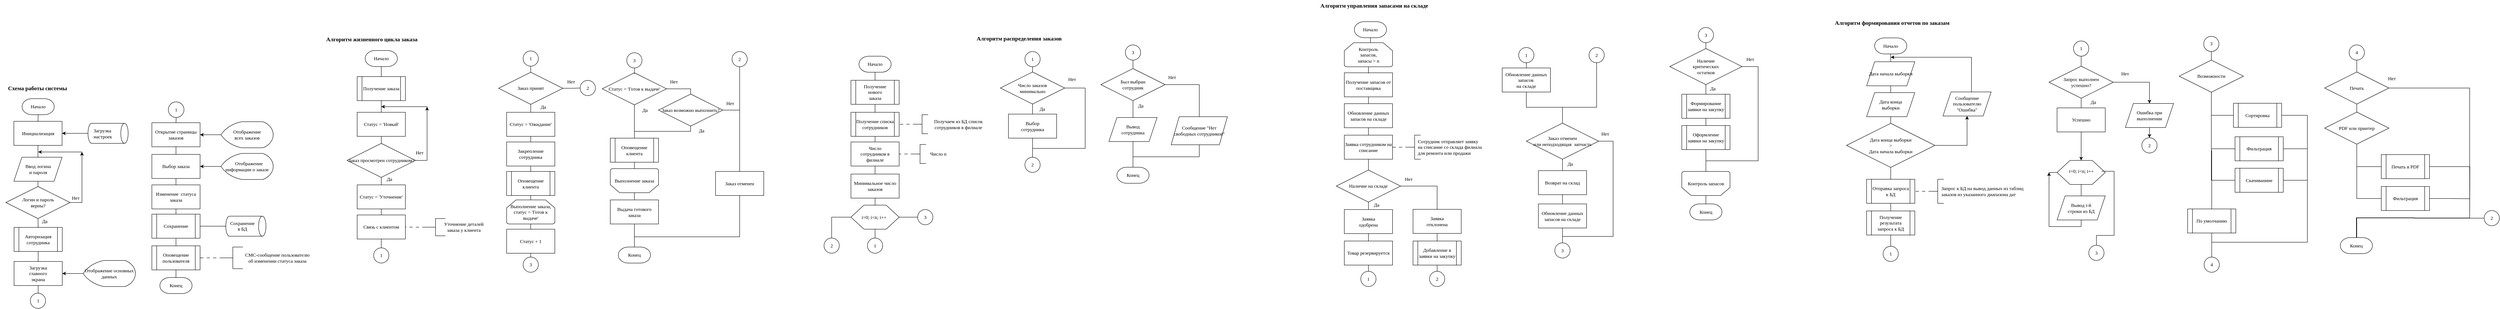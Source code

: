 <mxfile version="26.2.2">
  <diagram name="Страница — 1" id="oI3jOKfCc4rPU5QWJOUy">
    <mxGraphModel dx="4313" dy="3157" grid="0" gridSize="10" guides="1" tooltips="1" connect="1" arrows="1" fold="1" page="0" pageScale="1" pageWidth="827" pageHeight="1169" background="none" math="0" shadow="0">
      <root>
        <object label="" id="0">
          <mxCell />
        </object>
        <mxCell id="1" parent="0" />
        <mxCell id="pf5fv10O7jcKK1ilcvL3-1" value="Схема работы системы" style="text;html=1;align=center;verticalAlign=middle;resizable=0;points=[];autosize=1;strokeColor=none;fillColor=none;fontFamily=Verdana;rounded=0;fontSize=14;fontStyle=1" parent="1" vertex="1">
          <mxGeometry x="453" y="-138" width="185" height="29" as="geometry" />
        </mxCell>
        <mxCell id="pf5fv10O7jcKK1ilcvL3-2" style="edgeStyle=orthogonalEdgeStyle;rounded=0;orthogonalLoop=1;jettySize=auto;html=1;exitX=0.5;exitY=1;exitDx=0;exitDy=0;exitPerimeter=0;entryX=0.5;entryY=0;entryDx=0;entryDy=0;endArrow=none;endFill=0;align=center;fontFamily=Verdana;" parent="1" source="pf5fv10O7jcKK1ilcvL3-3" target="pf5fv10O7jcKK1ilcvL3-5" edge="1">
          <mxGeometry relative="1" as="geometry" />
        </mxCell>
        <mxCell id="pf5fv10O7jcKK1ilcvL3-3" value="Начало" style="strokeWidth=1;html=1;shape=mxgraph.flowchart.terminator;whiteSpace=wrap;rounded=0;align=center;fontFamily=Verdana;" parent="1" vertex="1">
          <mxGeometry x="508" y="-98" width="80" height="40" as="geometry" />
        </mxCell>
        <mxCell id="pf5fv10O7jcKK1ilcvL3-4" style="edgeStyle=orthogonalEdgeStyle;rounded=0;orthogonalLoop=1;jettySize=auto;html=1;exitX=0.5;exitY=1;exitDx=0;exitDy=0;entryX=0.5;entryY=0;entryDx=0;entryDy=0;endArrow=none;startFill=0;fontFamily=Verdana;" parent="1" source="pf5fv10O7jcKK1ilcvL3-5" target="pf5fv10O7jcKK1ilcvL3-26" edge="1">
          <mxGeometry relative="1" as="geometry" />
        </mxCell>
        <mxCell id="pf5fv10O7jcKK1ilcvL3-5" value="Инициализация" style="rounded=0;whiteSpace=wrap;html=1;align=center;fontFamily=Verdana;" parent="1" vertex="1">
          <mxGeometry x="487.5" y="-41.5" width="120" height="60" as="geometry" />
        </mxCell>
        <mxCell id="pf5fv10O7jcKK1ilcvL3-7" style="edgeStyle=orthogonalEdgeStyle;rounded=0;orthogonalLoop=1;jettySize=auto;html=1;entryX=0.5;entryY=1;entryDx=0;entryDy=0;endArrow=none;startFill=0;fontFamily=Verdana;" parent="1" target="pf5fv10O7jcKK1ilcvL3-36" edge="1">
          <mxGeometry relative="1" as="geometry">
            <mxPoint x="548" y="389" as="sourcePoint" />
          </mxGeometry>
        </mxCell>
        <mxCell id="pf5fv10O7jcKK1ilcvL3-23" style="edgeStyle=orthogonalEdgeStyle;rounded=0;orthogonalLoop=1;jettySize=auto;html=1;entryX=1;entryY=0.5;entryDx=0;entryDy=0;fontFamily=Verdana;" parent="1" source="pf5fv10O7jcKK1ilcvL3-24" target="pf5fv10O7jcKK1ilcvL3-5" edge="1">
          <mxGeometry relative="1" as="geometry" />
        </mxCell>
        <mxCell id="pf5fv10O7jcKK1ilcvL3-24" value="" style="strokeWidth=1;html=1;shape=mxgraph.flowchart.direct_data;whiteSpace=wrap;align=center;fontFamily=Verdana;rounded=0;" parent="1" vertex="1">
          <mxGeometry x="672.0" y="-36.5" width="100" height="50" as="geometry" />
        </mxCell>
        <mxCell id="pf5fv10O7jcKK1ilcvL3-25" value="" style="edgeStyle=orthogonalEdgeStyle;rounded=0;orthogonalLoop=1;jettySize=auto;html=1;endArrow=none;startFill=0;fontFamily=Verdana;" parent="1" source="pf5fv10O7jcKK1ilcvL3-26" target="pf5fv10O7jcKK1ilcvL3-29" edge="1">
          <mxGeometry relative="1" as="geometry" />
        </mxCell>
        <mxCell id="pf5fv10O7jcKK1ilcvL3-26" value="&lt;font&gt;Ввод логина &lt;br&gt;и пароля&lt;/font&gt;" style="shape=parallelogram;perimeter=parallelogramPerimeter;whiteSpace=wrap;html=1;fixedSize=1;strokeWidth=1;rounded=0;fontFamily=Verdana;" parent="1" vertex="1">
          <mxGeometry x="487.5" y="48" width="120" height="60" as="geometry" />
        </mxCell>
        <mxCell id="pf5fv10O7jcKK1ilcvL3-27" style="edgeStyle=orthogonalEdgeStyle;rounded=0;orthogonalLoop=1;jettySize=auto;html=1;exitX=0.5;exitY=1;exitDx=0;exitDy=0;entryX=0.5;entryY=0;entryDx=0;entryDy=0;endArrow=none;startFill=0;fontFamily=Verdana;" parent="1" source="pf5fv10O7jcKK1ilcvL3-29" target="pf5fv10O7jcKK1ilcvL3-34" edge="1">
          <mxGeometry relative="1" as="geometry">
            <mxPoint x="548" y="222" as="targetPoint" />
          </mxGeometry>
        </mxCell>
        <mxCell id="pf5fv10O7jcKK1ilcvL3-28" style="edgeStyle=orthogonalEdgeStyle;rounded=0;orthogonalLoop=1;jettySize=auto;html=1;exitX=1;exitY=0.5;exitDx=0;exitDy=0;fontFamily=Verdana;" parent="1" source="pf5fv10O7jcKK1ilcvL3-29" edge="1">
          <mxGeometry relative="1" as="geometry">
            <mxPoint x="548" y="35" as="targetPoint" />
            <mxPoint x="628" y="151" as="sourcePoint" />
            <Array as="points">
              <mxPoint x="657" y="161" />
              <mxPoint x="657" y="35" />
            </Array>
          </mxGeometry>
        </mxCell>
        <mxCell id="pf5fv10O7jcKK1ilcvL3-29" value="&lt;font&gt;Логин и пароль&lt;br&gt;верны?&lt;/font&gt;" style="rhombus;whiteSpace=wrap;html=1;strokeWidth=1;rounded=0;fontFamily=Verdana;" parent="1" vertex="1">
          <mxGeometry x="467.5" y="121" width="160" height="80" as="geometry" />
        </mxCell>
        <mxCell id="pf5fv10O7jcKK1ilcvL3-30" value="&lt;font&gt;Да&lt;/font&gt;" style="text;html=1;align=center;verticalAlign=middle;resizable=0;points=[];autosize=1;strokeColor=none;fillColor=none;rounded=0;fontFamily=Verdana;" parent="1" vertex="1">
          <mxGeometry x="547" y="195" width="34" height="26" as="geometry" />
        </mxCell>
        <mxCell id="pf5fv10O7jcKK1ilcvL3-31" value="" style="endArrow=classic;html=1;rounded=0;fontFamily=Verdana;" parent="1" edge="1">
          <mxGeometry width="50" height="50" relative="1" as="geometry">
            <mxPoint x="657" y="48" as="sourcePoint" />
            <mxPoint x="657" y="35" as="targetPoint" />
          </mxGeometry>
        </mxCell>
        <mxCell id="pf5fv10O7jcKK1ilcvL3-32" value="&lt;span style=&quot;background-color: rgb(255, 255, 255);&quot;&gt;&lt;font&gt;&lt;span style=&quot;color: rgb(0, 0, 0); font-size: 12px; font-style: normal; font-variant-ligatures: normal; font-variant-caps: normal; font-weight: 400; letter-spacing: normal; orphans: 2; text-align: center; text-indent: 0px; text-transform: none; widows: 2; word-spacing: 0px; -webkit-text-stroke-width: 0px; white-space: normal; text-decoration-thickness: initial; text-decoration-style: initial; text-decoration-color: initial; float: none; display: inline !important;&quot;&gt;Загрузка&lt;/span&gt;&lt;br style=&quot;forced-color-adjust: none; color: rgb(0, 0, 0); font-size: 12px; font-style: normal; font-variant-ligatures: normal; font-variant-caps: normal; font-weight: 400; letter-spacing: normal; orphans: 2; text-align: center; text-indent: 0px; text-transform: none; widows: 2; word-spacing: 0px; -webkit-text-stroke-width: 0px; white-space: normal; text-decoration-thickness: initial; text-decoration-style: initial; text-decoration-color: initial;&quot;&gt;&lt;span style=&quot;color: rgb(0, 0, 0); font-size: 12px; font-style: normal; font-variant-ligatures: normal; font-variant-caps: normal; font-weight: 400; letter-spacing: normal; orphans: 2; text-align: center; text-indent: 0px; text-transform: none; widows: 2; word-spacing: 0px; -webkit-text-stroke-width: 0px; white-space: normal; text-decoration-thickness: initial; text-decoration-style: initial; text-decoration-color: initial; float: none; display: inline !important;&quot;&gt;настроек&lt;/span&gt;&lt;/font&gt;&lt;/span&gt;" style="text;whiteSpace=wrap;html=1;verticalAlign=middle;rounded=0;fontFamily=Verdana;" parent="1" vertex="1">
          <mxGeometry x="683.5" y="-27.25" width="60" height="31.5" as="geometry" />
        </mxCell>
        <mxCell id="pf5fv10O7jcKK1ilcvL3-33" value="&lt;font&gt;Нет&lt;/font&gt;" style="text;html=1;align=center;verticalAlign=middle;resizable=0;points=[];autosize=1;strokeColor=none;fillColor=none;rounded=0;fontFamily=Verdana;" parent="1" vertex="1">
          <mxGeometry x="621" y="137" width="40" height="26" as="geometry" />
        </mxCell>
        <mxCell id="pf5fv10O7jcKK1ilcvL3-34" value="Авторизация сотрудника" style="shape=process;whiteSpace=wrap;html=1;backgroundOutline=1;fontFamily=Verdana;rounded=0;" parent="1" vertex="1">
          <mxGeometry x="488" y="223" width="120" height="60" as="geometry" />
        </mxCell>
        <mxCell id="pf5fv10O7jcKK1ilcvL3-35" style="edgeStyle=orthogonalEdgeStyle;rounded=0;orthogonalLoop=1;jettySize=auto;html=1;entryX=0.5;entryY=1;entryDx=0;entryDy=0;endArrow=none;startFill=0;fontFamily=Verdana;" parent="1" source="pf5fv10O7jcKK1ilcvL3-36" target="pf5fv10O7jcKK1ilcvL3-34" edge="1">
          <mxGeometry relative="1" as="geometry" />
        </mxCell>
        <mxCell id="pf5fv10O7jcKK1ilcvL3-36" value="Загрузка &lt;br&gt;главного&lt;br&gt;экрана" style="rounded=0;whiteSpace=wrap;html=1;align=center;fontFamily=Verdana;" parent="1" vertex="1">
          <mxGeometry x="488" y="308" width="120" height="60" as="geometry" />
        </mxCell>
        <mxCell id="pf5fv10O7jcKK1ilcvL3-37" style="edgeStyle=orthogonalEdgeStyle;rounded=0;orthogonalLoop=1;jettySize=auto;html=1;fontFamily=Verdana;" parent="1" source="pf5fv10O7jcKK1ilcvL3-38" target="pf5fv10O7jcKK1ilcvL3-36" edge="1">
          <mxGeometry relative="1" as="geometry" />
        </mxCell>
        <mxCell id="pf5fv10O7jcKK1ilcvL3-38" value="Отображение основных&lt;br&gt;данных" style="strokeWidth=1;html=1;shape=mxgraph.flowchart.display;whiteSpace=wrap;fontFamily=Verdana;rounded=0;" parent="1" vertex="1">
          <mxGeometry x="660" y="305.5" width="130" height="65" as="geometry" />
        </mxCell>
        <mxCell id="pf5fv10O7jcKK1ilcvL3-41" style="edgeStyle=orthogonalEdgeStyle;rounded=0;orthogonalLoop=1;jettySize=auto;html=1;entryX=0.5;entryY=0;entryDx=0;entryDy=0;endArrow=none;endFill=0;exitX=0.5;exitY=1;exitDx=0;exitDy=0;align=center;fontFamily=Verdana;" parent="1" source="pf5fv10O7jcKK1ilcvL3-42" target="pf5fv10O7jcKK1ilcvL3-44" edge="1">
          <mxGeometry relative="1" as="geometry">
            <mxPoint x="930.5" y="21" as="sourcePoint" />
          </mxGeometry>
        </mxCell>
        <mxCell id="pf5fv10O7jcKK1ilcvL3-42" value="Открытие страницы&lt;br&gt;заказов" style="rounded=0;whiteSpace=wrap;html=1;align=center;fontFamily=Verdana;" parent="1" vertex="1">
          <mxGeometry x="831" y="-38" width="120" height="60" as="geometry" />
        </mxCell>
        <mxCell id="pf5fv10O7jcKK1ilcvL3-43" style="edgeStyle=orthogonalEdgeStyle;rounded=0;orthogonalLoop=1;jettySize=auto;html=1;exitX=0.5;exitY=1;exitDx=0;exitDy=0;entryX=0.5;entryY=0;entryDx=0;entryDy=0;endArrow=none;endFill=0;align=center;fontFamily=Verdana;" parent="1" source="pf5fv10O7jcKK1ilcvL3-44" target="pf5fv10O7jcKK1ilcvL3-46" edge="1">
          <mxGeometry relative="1" as="geometry" />
        </mxCell>
        <mxCell id="pf5fv10O7jcKK1ilcvL3-44" value="Выбор заказа" style="rounded=0;whiteSpace=wrap;html=1;align=center;fontFamily=Verdana;" parent="1" vertex="1">
          <mxGeometry x="831" y="41" width="120" height="60" as="geometry" />
        </mxCell>
        <mxCell id="pf5fv10O7jcKK1ilcvL3-45" style="edgeStyle=orthogonalEdgeStyle;rounded=0;orthogonalLoop=1;jettySize=auto;html=1;exitX=0.5;exitY=1;exitDx=0;exitDy=0;endArrow=none;startFill=0;fontFamily=Verdana;" parent="1" source="pf5fv10O7jcKK1ilcvL3-46" target="pf5fv10O7jcKK1ilcvL3-52" edge="1">
          <mxGeometry relative="1" as="geometry" />
        </mxCell>
        <mxCell id="pf5fv10O7jcKK1ilcvL3-46" value="Изменение&amp;nbsp; статуса заказа" style="rounded=0;whiteSpace=wrap;html=1;align=center;fontFamily=Verdana;" parent="1" vertex="1">
          <mxGeometry x="831" y="117" width="120" height="60" as="geometry" />
        </mxCell>
        <mxCell id="pf5fv10O7jcKK1ilcvL3-47" style="edgeStyle=orthogonalEdgeStyle;rounded=0;orthogonalLoop=1;jettySize=auto;html=1;exitX=0;exitY=0.5;exitDx=0;exitDy=0;exitPerimeter=0;fontFamily=Verdana;" parent="1" source="pf5fv10O7jcKK1ilcvL3-48" target="pf5fv10O7jcKK1ilcvL3-42" edge="1">
          <mxGeometry relative="1" as="geometry" />
        </mxCell>
        <mxCell id="pf5fv10O7jcKK1ilcvL3-48" value="Отображение&lt;br&gt;всех заказов" style="strokeWidth=1;html=1;shape=mxgraph.flowchart.display;whiteSpace=wrap;fontFamily=Verdana;rounded=0;" parent="1" vertex="1">
          <mxGeometry x="1003" y="-40.5" width="130" height="65" as="geometry" />
        </mxCell>
        <mxCell id="pf5fv10O7jcKK1ilcvL3-49" style="edgeStyle=orthogonalEdgeStyle;rounded=0;orthogonalLoop=1;jettySize=auto;html=1;exitX=0;exitY=0.5;exitDx=0;exitDy=0;exitPerimeter=0;entryX=1;entryY=0.5;entryDx=0;entryDy=0;endArrow=classic;endFill=1;fontFamily=Verdana;" parent="1" source="pf5fv10O7jcKK1ilcvL3-50" target="pf5fv10O7jcKK1ilcvL3-44" edge="1">
          <mxGeometry relative="1" as="geometry" />
        </mxCell>
        <mxCell id="pf5fv10O7jcKK1ilcvL3-50" value="&amp;nbsp; &amp;nbsp;Отображение информации о заказе" style="strokeWidth=1;html=1;shape=mxgraph.flowchart.display;whiteSpace=wrap;fontFamily=Verdana;rounded=0;" parent="1" vertex="1">
          <mxGeometry x="1003" y="38.5" width="130" height="65" as="geometry" />
        </mxCell>
        <mxCell id="pf5fv10O7jcKK1ilcvL3-51" style="edgeStyle=orthogonalEdgeStyle;rounded=0;orthogonalLoop=1;jettySize=auto;html=1;entryX=0.5;entryY=0;entryDx=0;entryDy=0;endArrow=none;startFill=0;fontFamily=Verdana;" parent="1" source="pf5fv10O7jcKK1ilcvL3-52" target="pf5fv10O7jcKK1ilcvL3-54" edge="1">
          <mxGeometry relative="1" as="geometry" />
        </mxCell>
        <mxCell id="pf5fv10O7jcKK1ilcvL3-52" value="Сохранение" style="shape=process;whiteSpace=wrap;html=1;backgroundOutline=1;align=center;fontFamily=Verdana;rounded=0;" parent="1" vertex="1">
          <mxGeometry x="831" y="190" width="120" height="60" as="geometry" />
        </mxCell>
        <mxCell id="pf5fv10O7jcKK1ilcvL3-53" style="edgeStyle=orthogonalEdgeStyle;rounded=0;orthogonalLoop=1;jettySize=auto;html=1;exitX=1;exitY=0.5;exitDx=0;exitDy=0;entryX=0;entryY=0.5;entryDx=0;entryDy=0;entryPerimeter=0;endArrow=none;endFill=0;fontFamily=Verdana;" parent="1" source="pf5fv10O7jcKK1ilcvL3-52" target="pf5fv10O7jcKK1ilcvL3-57" edge="1">
          <mxGeometry relative="1" as="geometry">
            <mxPoint x="1011.5" y="189" as="targetPoint" />
          </mxGeometry>
        </mxCell>
        <mxCell id="pf5fv10O7jcKK1ilcvL3-54" value="Оповещение пользователя" style="shape=process;whiteSpace=wrap;html=1;backgroundOutline=1;align=center;fontFamily=Verdana;rounded=0;" parent="1" vertex="1">
          <mxGeometry x="831" y="269" width="120" height="60" as="geometry" />
        </mxCell>
        <mxCell id="pf5fv10O7jcKK1ilcvL3-56" value="Конец" style="strokeWidth=1;html=1;shape=mxgraph.flowchart.terminator;whiteSpace=wrap;align=center;fontFamily=Verdana;rounded=0;" parent="1" vertex="1">
          <mxGeometry x="851" y="348" width="80" height="40" as="geometry" />
        </mxCell>
        <mxCell id="pf5fv10O7jcKK1ilcvL3-57" value="" style="strokeWidth=1;html=1;shape=mxgraph.flowchart.direct_data;whiteSpace=wrap;align=center;fontFamily=Verdana;rounded=0;" parent="1" vertex="1">
          <mxGeometry x="1015.0" y="195" width="100" height="50" as="geometry" />
        </mxCell>
        <mxCell id="pf5fv10O7jcKK1ilcvL3-58" value="&lt;span style=&quot;background-color: rgb(255, 255, 255);&quot;&gt;&lt;font&gt;&lt;span style=&quot;color: rgb(0, 0, 0); font-size: 12px; font-style: normal; font-variant-ligatures: normal; font-variant-caps: normal; font-weight: 400; letter-spacing: normal; orphans: 2; text-indent: 0px; text-transform: none; widows: 2; word-spacing: 0px; -webkit-text-stroke-width: 0px; white-space: normal; text-decoration-thickness: initial; text-decoration-style: initial; text-decoration-color: initial; float: none; display: inline !important;&quot;&gt;Сохранение&lt;/span&gt;&lt;br style=&quot;forced-color-adjust: none; color: rgb(0, 0, 0); font-size: 12px; font-style: normal; font-variant-ligatures: normal; font-variant-caps: normal; font-weight: 400; letter-spacing: normal; orphans: 2; text-indent: 0px; text-transform: none; widows: 2; word-spacing: 0px; -webkit-text-stroke-width: 0px; white-space: normal; text-decoration-thickness: initial; text-decoration-style: initial; text-decoration-color: initial;&quot;&gt;&lt;span style=&quot;color: rgb(0, 0, 0); font-size: 12px; font-style: normal; font-variant-ligatures: normal; font-variant-caps: normal; font-weight: 400; letter-spacing: normal; orphans: 2; text-indent: 0px; text-transform: none; widows: 2; word-spacing: 0px; -webkit-text-stroke-width: 0px; white-space: normal; text-decoration-thickness: initial; text-decoration-style: initial; text-decoration-color: initial; float: none; display: inline !important;&quot;&gt;в БД&lt;/span&gt;&lt;/font&gt;&lt;/span&gt;" style="text;whiteSpace=wrap;html=1;align=center;rounded=0;fontFamily=Verdana;" parent="1" vertex="1">
          <mxGeometry x="1015" y="199" width="82.67" height="40.33" as="geometry" />
        </mxCell>
        <mxCell id="pf5fv10O7jcKK1ilcvL3-59" value="1" style="ellipse;whiteSpace=wrap;html=1;aspect=fixed;rounded=0;fontFamily=Verdana;" parent="1" vertex="1">
          <mxGeometry x="528.5" y="387" width="38" height="38" as="geometry" />
        </mxCell>
        <mxCell id="pf5fv10O7jcKK1ilcvL3-64" style="edgeStyle=orthogonalEdgeStyle;rounded=0;orthogonalLoop=1;jettySize=auto;html=1;exitX=0.5;exitY=1;exitDx=0;exitDy=0;entryX=0.5;entryY=0;entryDx=0;entryDy=0;endArrow=none;startFill=0;fontFamily=Verdana;" parent="1" source="pf5fv10O7jcKK1ilcvL3-60" target="pf5fv10O7jcKK1ilcvL3-42" edge="1">
          <mxGeometry relative="1" as="geometry" />
        </mxCell>
        <mxCell id="pf5fv10O7jcKK1ilcvL3-60" value="1" style="ellipse;whiteSpace=wrap;html=1;aspect=fixed;rounded=0;fontFamily=Verdana;" parent="1" vertex="1">
          <mxGeometry x="872" y="-90" width="39" height="39" as="geometry" />
        </mxCell>
        <mxCell id="pf5fv10O7jcKK1ilcvL3-62" style="edgeStyle=orthogonalEdgeStyle;rounded=0;orthogonalLoop=1;jettySize=auto;html=1;exitX=0.5;exitY=1;exitDx=0;exitDy=0;entryX=0.5;entryY=0;entryDx=0;entryDy=0;entryPerimeter=0;endArrow=none;startFill=0;fontFamily=Verdana;" parent="1" source="pf5fv10O7jcKK1ilcvL3-54" target="pf5fv10O7jcKK1ilcvL3-56" edge="1">
          <mxGeometry relative="1" as="geometry" />
        </mxCell>
        <mxCell id="sZgTdZ2AV089rUdlqtD1-2" style="edgeStyle=orthogonalEdgeStyle;rounded=0;orthogonalLoop=1;jettySize=auto;html=1;endArrow=none;startFill=0;dashed=1;dashPattern=8 8;fontFamily=Verdana;" parent="1" source="sZgTdZ2AV089rUdlqtD1-1" target="pf5fv10O7jcKK1ilcvL3-54" edge="1">
          <mxGeometry relative="1" as="geometry" />
        </mxCell>
        <mxCell id="sZgTdZ2AV089rUdlqtD1-1" value="" style="strokeWidth=1;html=1;shape=mxgraph.flowchart.annotation_2;align=left;labelPosition=right;pointerEvents=1;rounded=0;fontFamily=Verdana;" parent="1" vertex="1">
          <mxGeometry x="1007.5" y="272" width="50" height="54" as="geometry" />
        </mxCell>
        <mxCell id="sZgTdZ2AV089rUdlqtD1-3" value="&lt;font&gt;СМС-сообщение пользователю&lt;br&gt;об изменении статуса заказа&lt;/font&gt;" style="text;html=1;align=center;verticalAlign=middle;resizable=0;points=[];autosize=1;strokeColor=none;fillColor=none;rounded=0;fontFamily=Verdana;" parent="1" vertex="1">
          <mxGeometry x="1037.5" y="278.5" width="211" height="41" as="geometry" />
        </mxCell>
        <mxCell id="sZgTdZ2AV089rUdlqtD1-4" value="Начало" style="strokeWidth=1;html=1;shape=mxgraph.flowchart.terminator;whiteSpace=wrap;rounded=0;align=center;fontFamily=Verdana;" parent="1" vertex="1">
          <mxGeometry x="1362" y="-218" width="80" height="40" as="geometry" />
        </mxCell>
        <mxCell id="sZgTdZ2AV089rUdlqtD1-9" style="edgeStyle=orthogonalEdgeStyle;rounded=1;orthogonalLoop=1;jettySize=auto;html=1;exitX=0.5;exitY=1;exitDx=0;exitDy=0;entryX=0.5;entryY=0;entryDx=0;entryDy=0;endArrow=none;startFill=0;fontFamily=Verdana;" parent="1" source="sZgTdZ2AV089rUdlqtD1-5" target="sZgTdZ2AV089rUdlqtD1-8" edge="1">
          <mxGeometry relative="1" as="geometry" />
        </mxCell>
        <mxCell id="sZgTdZ2AV089rUdlqtD1-5" value="Получение заказа" style="shape=process;whiteSpace=wrap;html=1;backgroundOutline=1;align=center;fontFamily=Verdana;rounded=0;" parent="1" vertex="1">
          <mxGeometry x="1342" y="-153" width="120" height="60" as="geometry" />
        </mxCell>
        <mxCell id="sZgTdZ2AV089rUdlqtD1-7" style="edgeStyle=orthogonalEdgeStyle;rounded=1;orthogonalLoop=1;jettySize=auto;html=1;exitX=0.5;exitY=0;exitDx=0;exitDy=0;entryX=0.5;entryY=1;entryDx=0;entryDy=0;entryPerimeter=0;fontFamily=Verdana;endArrow=none;startFill=0;" parent="1" source="sZgTdZ2AV089rUdlqtD1-5" target="sZgTdZ2AV089rUdlqtD1-4" edge="1">
          <mxGeometry relative="1" as="geometry" />
        </mxCell>
        <mxCell id="sZgTdZ2AV089rUdlqtD1-8" value="Статус = &#39;Новый&#39;" style="rounded=0;whiteSpace=wrap;html=1;align=center;fontFamily=Verdana;" parent="1" vertex="1">
          <mxGeometry x="1342" y="-64" width="120" height="60" as="geometry" />
        </mxCell>
        <mxCell id="sZgTdZ2AV089rUdlqtD1-32" style="edgeStyle=orthogonalEdgeStyle;rounded=1;orthogonalLoop=1;jettySize=auto;html=1;entryX=0.5;entryY=1;entryDx=0;entryDy=0;endArrow=none;startFill=0;fontFamily=Verdana;" parent="1" target="sZgTdZ2AV089rUdlqtD1-28" edge="1">
          <mxGeometry relative="1" as="geometry">
            <mxPoint x="1402" y="278.5" as="sourcePoint" />
          </mxGeometry>
        </mxCell>
        <mxCell id="sZgTdZ2AV089rUdlqtD1-22" style="edgeStyle=orthogonalEdgeStyle;rounded=1;orthogonalLoop=1;jettySize=auto;html=1;entryX=0.5;entryY=1;entryDx=0;entryDy=0;endArrow=none;startFill=0;fontFamily=Verdana;" parent="1" source="sZgTdZ2AV089rUdlqtD1-21" target="sZgTdZ2AV089rUdlqtD1-8" edge="1">
          <mxGeometry relative="1" as="geometry" />
        </mxCell>
        <mxCell id="sZgTdZ2AV089rUdlqtD1-23" style="edgeStyle=orthogonalEdgeStyle;rounded=0;orthogonalLoop=1;jettySize=auto;html=1;curved=0;fontFamily=Verdana;" parent="1" source="sZgTdZ2AV089rUdlqtD1-21" edge="1">
          <mxGeometry relative="1" as="geometry">
            <mxPoint x="1402" y="-78" as="targetPoint" />
            <Array as="points">
              <mxPoint x="1516" y="56" />
              <mxPoint x="1516" y="-78" />
            </Array>
          </mxGeometry>
        </mxCell>
        <mxCell id="sZgTdZ2AV089rUdlqtD1-21" value="Заказ просмотрен сотрудником?" style="rhombus;whiteSpace=wrap;html=1;strokeWidth=1;rounded=0;fontFamily=Verdana;" parent="1" vertex="1">
          <mxGeometry x="1317" y="13.5" width="170" height="85" as="geometry" />
        </mxCell>
        <mxCell id="sZgTdZ2AV089rUdlqtD1-24" value="" style="endArrow=classic;html=1;rounded=1;fontFamily=Verdana;" parent="1" edge="1">
          <mxGeometry width="50" height="50" relative="1" as="geometry">
            <mxPoint x="1516" y="-65.5" as="sourcePoint" />
            <mxPoint x="1516" y="-77.5" as="targetPoint" />
          </mxGeometry>
        </mxCell>
        <mxCell id="sZgTdZ2AV089rUdlqtD1-26" style="edgeStyle=orthogonalEdgeStyle;rounded=1;orthogonalLoop=1;jettySize=auto;html=1;entryX=0.5;entryY=1;entryDx=0;entryDy=0;endArrow=none;startFill=0;fontFamily=Verdana;" parent="1" source="sZgTdZ2AV089rUdlqtD1-25" target="sZgTdZ2AV089rUdlqtD1-21" edge="1">
          <mxGeometry relative="1" as="geometry" />
        </mxCell>
        <mxCell id="sZgTdZ2AV089rUdlqtD1-33" style="edgeStyle=orthogonalEdgeStyle;rounded=1;orthogonalLoop=1;jettySize=auto;html=1;exitX=0.5;exitY=1;exitDx=0;exitDy=0;endArrow=none;startFill=0;fontFamily=Verdana;" parent="1" source="sZgTdZ2AV089rUdlqtD1-25" target="sZgTdZ2AV089rUdlqtD1-28" edge="1">
          <mxGeometry relative="1" as="geometry" />
        </mxCell>
        <mxCell id="sZgTdZ2AV089rUdlqtD1-25" value="Статус = &#39;Уточнение&#39;" style="rounded=0;whiteSpace=wrap;html=1;align=center;fontFamily=Verdana;" parent="1" vertex="1">
          <mxGeometry x="1342" y="117" width="120" height="60" as="geometry" />
        </mxCell>
        <mxCell id="sZgTdZ2AV089rUdlqtD1-28" value="Связь с клиентом" style="rounded=0;whiteSpace=wrap;html=1;align=center;fontFamily=Verdana;" parent="1" vertex="1">
          <mxGeometry x="1342" y="192" width="120" height="60" as="geometry" />
        </mxCell>
        <mxCell id="sZgTdZ2AV089rUdlqtD1-30" style="edgeStyle=orthogonalEdgeStyle;rounded=0;orthogonalLoop=1;jettySize=auto;html=1;entryX=1;entryY=0.5;entryDx=0;entryDy=0;curved=0;endArrow=none;startFill=0;dashed=1;dashPattern=8 8;fontFamily=Verdana;" parent="1" source="sZgTdZ2AV089rUdlqtD1-29" target="sZgTdZ2AV089rUdlqtD1-28" edge="1">
          <mxGeometry relative="1" as="geometry" />
        </mxCell>
        <mxCell id="sZgTdZ2AV089rUdlqtD1-29" value="" style="strokeWidth=1;html=1;shape=mxgraph.flowchart.annotation_2;align=left;labelPosition=right;pointerEvents=1;rounded=0;fontFamily=Verdana;" parent="1" vertex="1">
          <mxGeometry x="1512" y="201" width="50" height="43" as="geometry" />
        </mxCell>
        <mxCell id="sZgTdZ2AV089rUdlqtD1-31" value="&lt;font&gt;Уточнение деталей&lt;br&gt;заказа у клиента&lt;/font&gt;" style="text;html=1;align=center;verticalAlign=middle;resizable=0;points=[];autosize=1;strokeColor=none;fillColor=none;fontFamily=Verdana;" parent="1" vertex="1">
          <mxGeometry x="1538" y="201" width="137" height="41" as="geometry" />
        </mxCell>
        <mxCell id="sZgTdZ2AV089rUdlqtD1-36" value="Да" style="text;html=1;align=center;verticalAlign=middle;resizable=0;points=[];autosize=1;strokeColor=none;fillColor=none;fontFamily=Verdana;" parent="1" vertex="1">
          <mxGeometry x="1404.5" y="90" width="34" height="26" as="geometry" />
        </mxCell>
        <mxCell id="sZgTdZ2AV089rUdlqtD1-37" value="Нет" style="text;html=1;align=center;verticalAlign=middle;resizable=0;points=[];autosize=1;strokeColor=none;fillColor=none;fontFamily=Verdana;" parent="1" vertex="1">
          <mxGeometry x="1476.5" y="24" width="40" height="26" as="geometry" />
        </mxCell>
        <mxCell id="sZgTdZ2AV089rUdlqtD1-39" value="&lt;p&gt;&lt;font&gt;Алгоритм жизненного цикла заказа&lt;/font&gt;&lt;/p&gt;" style="text;whiteSpace=wrap;html=1;verticalAlign=middle;fontFamily=Verdana;fontSize=14;fontStyle=1" parent="1" vertex="1">
          <mxGeometry x="1263" y="-259" width="308" height="27" as="geometry" />
        </mxCell>
        <mxCell id="sZgTdZ2AV089rUdlqtD1-113" style="edgeStyle=orthogonalEdgeStyle;rounded=1;orthogonalLoop=1;jettySize=auto;html=1;exitX=1;exitY=0.5;exitDx=0;exitDy=0;entryX=0;entryY=0.5;entryDx=0;entryDy=0;endArrow=none;startFill=0;fontFamily=Verdana;" parent="1" source="sZgTdZ2AV089rUdlqtD1-41" target="sZgTdZ2AV089rUdlqtD1-112" edge="1">
          <mxGeometry relative="1" as="geometry" />
        </mxCell>
        <mxCell id="sZgTdZ2AV089rUdlqtD1-41" value="Заказ принят" style="rhombus;whiteSpace=wrap;html=1;strokeWidth=1;rounded=0;fontFamily=Verdana;" parent="1" vertex="1">
          <mxGeometry x="1694" y="-163.83" width="160" height="80" as="geometry" />
        </mxCell>
        <mxCell id="sZgTdZ2AV089rUdlqtD1-43" style="edgeStyle=orthogonalEdgeStyle;rounded=1;orthogonalLoop=1;jettySize=auto;html=1;exitX=0.5;exitY=1;exitDx=0;exitDy=0;exitPerimeter=0;entryX=0.5;entryY=0;entryDx=0;entryDy=0;endArrow=none;startFill=0;fontFamily=Verdana;" parent="1" source="sZgTdZ2AV089rUdlqtD1-44" target="sZgTdZ2AV089rUdlqtD1-49" edge="1">
          <mxGeometry relative="1" as="geometry" />
        </mxCell>
        <mxCell id="sZgTdZ2AV089rUdlqtD1-62" style="edgeStyle=orthogonalEdgeStyle;rounded=1;orthogonalLoop=1;jettySize=auto;html=1;entryX=0.5;entryY=1;entryDx=0;entryDy=0;endArrow=none;startFill=0;fontFamily=Verdana;" parent="1" source="sZgTdZ2AV089rUdlqtD1-44" target="sZgTdZ2AV089rUdlqtD1-60" edge="1">
          <mxGeometry relative="1" as="geometry" />
        </mxCell>
        <mxCell id="sZgTdZ2AV089rUdlqtD1-44" value="Выполнение заказа, статус = &#39;Готов к выдаче&#39;" style="strokeWidth=1;html=1;shape=mxgraph.flowchart.loop_limit;whiteSpace=wrap;rounded=0;fontFamily=Verdana;" parent="1" vertex="1">
          <mxGeometry x="1714" y="154.5" width="120" height="60" as="geometry" />
        </mxCell>
        <mxCell id="sZgTdZ2AV089rUdlqtD1-45" value="Да" style="text;html=1;align=center;verticalAlign=middle;resizable=0;points=[];autosize=1;strokeColor=none;fillColor=none;fontFamily=Verdana;" parent="1" vertex="1">
          <mxGeometry x="1788" y="-90.0" width="34" height="26" as="geometry" />
        </mxCell>
        <mxCell id="sZgTdZ2AV089rUdlqtD1-47" value="Нет" style="text;html=1;align=center;verticalAlign=middle;resizable=0;points=[];autosize=1;strokeColor=none;fillColor=none;fontFamily=Verdana;" parent="1" vertex="1">
          <mxGeometry x="1854" y="-153.0" width="40" height="26" as="geometry" />
        </mxCell>
        <mxCell id="sZgTdZ2AV089rUdlqtD1-49" value="Статус + 1" style="rounded=0;whiteSpace=wrap;html=1;align=center;fontFamily=Verdana;" parent="1" vertex="1">
          <mxGeometry x="1714" y="227.5" width="120" height="60" as="geometry" />
        </mxCell>
        <mxCell id="sZgTdZ2AV089rUdlqtD1-52" value="1" style="ellipse;whiteSpace=wrap;html=1;aspect=fixed;rounded=0;fontFamily=Verdana;" parent="1" vertex="1">
          <mxGeometry x="1383" y="274" width="38" height="38" as="geometry" />
        </mxCell>
        <mxCell id="sZgTdZ2AV089rUdlqtD1-54" style="edgeStyle=orthogonalEdgeStyle;rounded=1;orthogonalLoop=1;jettySize=auto;html=1;exitX=0.5;exitY=1;exitDx=0;exitDy=0;entryX=0.5;entryY=0;entryDx=0;entryDy=0;endArrow=none;startFill=0;fontFamily=Verdana;" parent="1" source="sZgTdZ2AV089rUdlqtD1-53" target="sZgTdZ2AV089rUdlqtD1-41" edge="1">
          <mxGeometry relative="1" as="geometry" />
        </mxCell>
        <mxCell id="sZgTdZ2AV089rUdlqtD1-53" value="1" style="ellipse;whiteSpace=wrap;html=1;aspect=fixed;rounded=0;fontFamily=Verdana;" parent="1" vertex="1">
          <mxGeometry x="1755" y="-217" width="38" height="38" as="geometry" />
        </mxCell>
        <mxCell id="sZgTdZ2AV089rUdlqtD1-59" style="edgeStyle=orthogonalEdgeStyle;rounded=1;orthogonalLoop=1;jettySize=auto;html=1;entryX=0.5;entryY=1;entryDx=0;entryDy=0;endArrow=none;startFill=0;fontFamily=Verdana;" parent="1" source="sZgTdZ2AV089rUdlqtD1-58" target="sZgTdZ2AV089rUdlqtD1-41" edge="1">
          <mxGeometry relative="1" as="geometry" />
        </mxCell>
        <mxCell id="sZgTdZ2AV089rUdlqtD1-61" style="edgeStyle=orthogonalEdgeStyle;rounded=1;orthogonalLoop=1;jettySize=auto;html=1;entryX=0.5;entryY=0;entryDx=0;entryDy=0;endArrow=none;startFill=0;fontFamily=Verdana;" parent="1" source="sZgTdZ2AV089rUdlqtD1-58" target="sZgTdZ2AV089rUdlqtD1-60" edge="1">
          <mxGeometry relative="1" as="geometry" />
        </mxCell>
        <mxCell id="sZgTdZ2AV089rUdlqtD1-58" value="Статус = &#39;Ожидание&#39;" style="rounded=0;whiteSpace=wrap;html=1;align=center;fontFamily=Verdana;" parent="1" vertex="1">
          <mxGeometry x="1714" y="-64" width="120" height="60" as="geometry" />
        </mxCell>
        <mxCell id="sZgTdZ2AV089rUdlqtD1-60" value="Оповещение клиента" style="shape=process;whiteSpace=wrap;html=1;backgroundOutline=1;align=center;fontFamily=Verdana;rounded=0;" parent="1" vertex="1">
          <mxGeometry x="1714" y="83.5" width="120" height="60" as="geometry" />
        </mxCell>
        <mxCell id="sZgTdZ2AV089rUdlqtD1-78" style="edgeStyle=orthogonalEdgeStyle;rounded=1;orthogonalLoop=1;jettySize=auto;html=1;exitX=0.5;exitY=1;exitDx=0;exitDy=0;endArrow=none;startFill=0;fontFamily=Verdana;" parent="1" edge="1">
          <mxGeometry relative="1" as="geometry">
            <mxPoint x="1774" y="287.5" as="sourcePoint" />
            <mxPoint x="1774.0" y="306.5" as="targetPoint" />
          </mxGeometry>
        </mxCell>
        <mxCell id="sZgTdZ2AV089rUdlqtD1-94" style="edgeStyle=orthogonalEdgeStyle;rounded=0;orthogonalLoop=1;jettySize=auto;html=1;exitX=1;exitY=0.5;exitDx=0;exitDy=0;entryX=0.5;entryY=0;entryDx=0;entryDy=0;curved=0;endArrow=none;startFill=0;fontFamily=Verdana;" parent="1" source="sZgTdZ2AV089rUdlqtD1-96" target="sZgTdZ2AV089rUdlqtD1-103" edge="1">
          <mxGeometry relative="1" as="geometry">
            <Array as="points">
              <mxPoint x="2172" y="-122.5" />
            </Array>
          </mxGeometry>
        </mxCell>
        <mxCell id="sZgTdZ2AV089rUdlqtD1-95" style="edgeStyle=orthogonalEdgeStyle;rounded=1;orthogonalLoop=1;jettySize=auto;html=1;exitX=0.5;exitY=1;exitDx=0;exitDy=0;endArrow=none;startFill=0;fontFamily=Verdana;" parent="1" source="sZgTdZ2AV089rUdlqtD1-96" target="sZgTdZ2AV089rUdlqtD1-100" edge="1">
          <mxGeometry relative="1" as="geometry" />
        </mxCell>
        <mxCell id="sZgTdZ2AV089rUdlqtD1-96" value="Статус = &#39;Готов к выдаче&#39;" style="rhombus;whiteSpace=wrap;html=1;strokeWidth=1;rounded=0;fontFamily=Verdana;" parent="1" vertex="1">
          <mxGeometry x="1952" y="-162.5" width="160" height="80" as="geometry" />
        </mxCell>
        <mxCell id="sZgTdZ2AV089rUdlqtD1-97" value="Да" style="text;html=1;align=center;verticalAlign=middle;resizable=0;points=[];autosize=1;strokeColor=none;fillColor=none;fontFamily=Verdana;" parent="1" vertex="1">
          <mxGeometry x="2041" y="-82.5" width="34" height="26" as="geometry" />
        </mxCell>
        <mxCell id="sZgTdZ2AV089rUdlqtD1-98" value="Конец" style="strokeWidth=1;html=1;shape=mxgraph.flowchart.terminator;whiteSpace=wrap;align=center;fontFamily=Verdana;rounded=0;" parent="1" vertex="1">
          <mxGeometry x="1992" y="272" width="80" height="40" as="geometry" />
        </mxCell>
        <mxCell id="sZgTdZ2AV089rUdlqtD1-99" style="edgeStyle=orthogonalEdgeStyle;rounded=1;orthogonalLoop=1;jettySize=auto;html=1;exitX=0.5;exitY=0;exitDx=0;exitDy=0;exitPerimeter=0;endArrow=none;startFill=0;fontFamily=Verdana;" parent="1" source="sZgTdZ2AV089rUdlqtD1-100" target="sZgTdZ2AV089rUdlqtD1-98" edge="1">
          <mxGeometry relative="1" as="geometry" />
        </mxCell>
        <mxCell id="sZgTdZ2AV089rUdlqtD1-100" value="&lt;span style=&quot;&quot;&gt;Выполнение заказа&lt;/span&gt;" style="strokeWidth=1;html=1;shape=mxgraph.flowchart.loop_limit;whiteSpace=wrap;rotation=0;flipH=0;flipV=1;rounded=1;fontFamily=Verdana;" parent="1" vertex="1">
          <mxGeometry x="1972" y="76.5" width="120" height="60" as="geometry" />
        </mxCell>
        <mxCell id="sZgTdZ2AV089rUdlqtD1-119" style="edgeStyle=orthogonalEdgeStyle;rounded=1;orthogonalLoop=1;jettySize=auto;html=1;entryX=0.5;entryY=1;entryDx=0;entryDy=0;endArrow=none;startFill=0;fontFamily=Verdana;" parent="1" source="sZgTdZ2AV089rUdlqtD1-101" target="sZgTdZ2AV089rUdlqtD1-114" edge="1">
          <mxGeometry relative="1" as="geometry" />
        </mxCell>
        <mxCell id="sZgTdZ2AV089rUdlqtD1-101" value="Заказ отменен" style="rounded=0;whiteSpace=wrap;html=1;align=center;fontFamily=Verdana;" parent="1" vertex="1">
          <mxGeometry x="2234" y="83.5" width="120" height="60" as="geometry" />
        </mxCell>
        <mxCell id="sZgTdZ2AV089rUdlqtD1-102" style="edgeStyle=orthogonalEdgeStyle;rounded=0;orthogonalLoop=1;jettySize=auto;html=1;exitX=1;exitY=0.5;exitDx=0;exitDy=0;entryX=0.5;entryY=0;entryDx=0;entryDy=0;curved=0;endArrow=none;startFill=0;fontFamily=Verdana;" parent="1" source="sZgTdZ2AV089rUdlqtD1-103" target="sZgTdZ2AV089rUdlqtD1-101" edge="1">
          <mxGeometry relative="1" as="geometry" />
        </mxCell>
        <mxCell id="sZgTdZ2AV089rUdlqtD1-117" style="edgeStyle=orthogonalEdgeStyle;rounded=0;orthogonalLoop=1;jettySize=auto;html=1;exitX=0.5;exitY=1;exitDx=0;exitDy=0;entryX=0.5;entryY=0;entryDx=0;entryDy=0;curved=0;endArrow=none;startFill=0;fontFamily=Verdana;" parent="1" source="sZgTdZ2AV089rUdlqtD1-103" target="sZgTdZ2AV089rUdlqtD1-107" edge="1">
          <mxGeometry relative="1" as="geometry">
            <Array as="points">
              <mxPoint x="2172" y="-16.5" />
              <mxPoint x="2032" y="-16.5" />
            </Array>
          </mxGeometry>
        </mxCell>
        <mxCell id="sZgTdZ2AV089rUdlqtD1-103" value="Заказ возможно выполнить?" style="rhombus;whiteSpace=wrap;html=1;strokeWidth=1;rounded=0;fontFamily=Verdana;" parent="1" vertex="1">
          <mxGeometry x="2092" y="-109.5" width="160" height="80" as="geometry" />
        </mxCell>
        <mxCell id="sZgTdZ2AV089rUdlqtD1-105" value="Да" style="text;html=1;align=center;verticalAlign=middle;resizable=0;points=[];autosize=1;strokeColor=none;fillColor=none;fontFamily=Verdana;" parent="1" vertex="1">
          <mxGeometry x="2182" y="-31" width="34" height="26" as="geometry" />
        </mxCell>
        <mxCell id="sZgTdZ2AV089rUdlqtD1-106" value="Нет" style="text;html=1;align=center;verticalAlign=middle;resizable=0;points=[];autosize=1;strokeColor=none;fillColor=none;fontFamily=Verdana;" parent="1" vertex="1">
          <mxGeometry x="2250" y="-99.5" width="40" height="26" as="geometry" />
        </mxCell>
        <mxCell id="sZgTdZ2AV089rUdlqtD1-107" value="Оповещение клиента" style="shape=process;whiteSpace=wrap;html=1;backgroundOutline=1;align=center;fontFamily=Verdana;rounded=0;" parent="1" vertex="1">
          <mxGeometry x="1972" y="0.5" width="120" height="60" as="geometry" />
        </mxCell>
        <mxCell id="sZgTdZ2AV089rUdlqtD1-108" style="edgeStyle=orthogonalEdgeStyle;rounded=0;orthogonalLoop=1;jettySize=auto;html=1;exitX=0.5;exitY=1;exitDx=0;exitDy=0;entryX=0.5;entryY=0;entryDx=0;entryDy=0;entryPerimeter=0;curved=0;endArrow=none;startFill=0;fontFamily=Verdana;" parent="1" source="sZgTdZ2AV089rUdlqtD1-101" target="sZgTdZ2AV089rUdlqtD1-98" edge="1">
          <mxGeometry relative="1" as="geometry">
            <Array as="points">
              <mxPoint x="2294" y="246.5" />
              <mxPoint x="2032" y="246.5" />
            </Array>
          </mxGeometry>
        </mxCell>
        <mxCell id="sZgTdZ2AV089rUdlqtD1-109" value="3" style="ellipse;whiteSpace=wrap;html=1;aspect=fixed;rounded=0;fontFamily=Verdana;" parent="1" vertex="1">
          <mxGeometry x="1755" y="297" width="38" height="38" as="geometry" />
        </mxCell>
        <mxCell id="sZgTdZ2AV089rUdlqtD1-111" style="edgeStyle=orthogonalEdgeStyle;rounded=1;orthogonalLoop=1;jettySize=auto;html=1;exitX=0.5;exitY=1;exitDx=0;exitDy=0;endArrow=none;startFill=0;fontFamily=Verdana;" parent="1" source="sZgTdZ2AV089rUdlqtD1-110" target="sZgTdZ2AV089rUdlqtD1-96" edge="1">
          <mxGeometry relative="1" as="geometry" />
        </mxCell>
        <mxCell id="sZgTdZ2AV089rUdlqtD1-110" value="3" style="ellipse;whiteSpace=wrap;html=1;aspect=fixed;rounded=0;fontFamily=Verdana;" parent="1" vertex="1">
          <mxGeometry x="2013" y="-212.5" width="38" height="38" as="geometry" />
        </mxCell>
        <mxCell id="sZgTdZ2AV089rUdlqtD1-112" value="2" style="ellipse;whiteSpace=wrap;html=1;aspect=fixed;rounded=0;fontFamily=Verdana;" parent="1" vertex="1">
          <mxGeometry x="1897" y="-143.5" width="38" height="38" as="geometry" />
        </mxCell>
        <mxCell id="sZgTdZ2AV089rUdlqtD1-114" value="2" style="ellipse;whiteSpace=wrap;html=1;aspect=fixed;rounded=0;fontFamily=Verdana;" parent="1" vertex="1">
          <mxGeometry x="2275" y="-215.5" width="38" height="38" as="geometry" />
        </mxCell>
        <mxCell id="sZgTdZ2AV089rUdlqtD1-116" value="Нет" style="text;html=1;align=center;verticalAlign=middle;resizable=0;points=[];autosize=1;strokeColor=none;fillColor=none;fontFamily=Verdana;" parent="1" vertex="1">
          <mxGeometry x="2110" y="-153.5" width="40" height="26" as="geometry" />
        </mxCell>
        <mxCell id="sZgTdZ2AV089rUdlqtD1-118" value="Выдача готового заказа" style="rounded=0;whiteSpace=wrap;html=1;align=center;fontFamily=Verdana;" parent="1" vertex="1">
          <mxGeometry x="1972" y="154.5" width="120" height="60" as="geometry" />
        </mxCell>
        <mxCell id="sZgTdZ2AV089rUdlqtD1-120" value="Закрепление сотрудника" style="rounded=0;whiteSpace=wrap;html=1;align=center;fontFamily=Verdana;" parent="1" vertex="1">
          <mxGeometry x="1714" y="10" width="120" height="60" as="geometry" />
        </mxCell>
        <mxCell id="sZgTdZ2AV089rUdlqtD1-121" value="&lt;p&gt;&lt;font&gt;Алгоритм распределения заказов&lt;/font&gt;&lt;/p&gt;" style="text;whiteSpace=wrap;html=1;verticalAlign=middle;fontFamily=Verdana;fontStyle=1;fontSize=14;" parent="1" vertex="1">
          <mxGeometry x="2882" y="-260.52" width="308" height="27" as="geometry" />
        </mxCell>
        <mxCell id="sZgTdZ2AV089rUdlqtD1-128" style="edgeStyle=orthogonalEdgeStyle;rounded=1;orthogonalLoop=1;jettySize=auto;html=1;exitX=0.5;exitY=1;exitDx=0;exitDy=0;exitPerimeter=0;entryX=0.5;entryY=0;entryDx=0;entryDy=0;endArrow=none;startFill=0;fontFamily=Verdana;" parent="1" source="sZgTdZ2AV089rUdlqtD1-122" target="sZgTdZ2AV089rUdlqtD1-127" edge="1">
          <mxGeometry relative="1" as="geometry" />
        </mxCell>
        <mxCell id="sZgTdZ2AV089rUdlqtD1-122" value="Начало" style="strokeWidth=1;html=1;shape=mxgraph.flowchart.terminator;whiteSpace=wrap;rounded=0;align=center;fontFamily=Verdana;" parent="1" vertex="1">
          <mxGeometry x="2591" y="-203.83" width="80" height="40" as="geometry" />
        </mxCell>
        <mxCell id="sZgTdZ2AV089rUdlqtD1-129" style="edgeStyle=orthogonalEdgeStyle;rounded=1;orthogonalLoop=1;jettySize=auto;html=1;entryX=0.5;entryY=1;entryDx=0;entryDy=0;endArrow=none;startFill=0;fontFamily=Verdana;" parent="1" source="sZgTdZ2AV089rUdlqtD1-123" target="sZgTdZ2AV089rUdlqtD1-127" edge="1">
          <mxGeometry relative="1" as="geometry" />
        </mxCell>
        <mxCell id="sZgTdZ2AV089rUdlqtD1-123" value="Получение списка сотрудников" style="shape=process;whiteSpace=wrap;html=1;backgroundOutline=1;align=center;fontFamily=Verdana;rounded=0;" parent="1" vertex="1">
          <mxGeometry x="2571" y="-64" width="120" height="60" as="geometry" />
        </mxCell>
        <mxCell id="sZgTdZ2AV089rUdlqtD1-125" style="edgeStyle=orthogonalEdgeStyle;rounded=1;orthogonalLoop=1;jettySize=auto;html=1;endArrow=none;startFill=0;dashed=1;dashPattern=8 8;fontFamily=Verdana;" parent="1" source="sZgTdZ2AV089rUdlqtD1-124" target="sZgTdZ2AV089rUdlqtD1-123" edge="1">
          <mxGeometry relative="1" as="geometry" />
        </mxCell>
        <mxCell id="sZgTdZ2AV089rUdlqtD1-124" value="" style="strokeWidth=1;html=1;shape=mxgraph.flowchart.annotation_2;align=left;labelPosition=right;pointerEvents=1;rounded=1;fontFamily=Verdana;" parent="1" vertex="1">
          <mxGeometry x="2733" y="-58" width="30" height="47.5" as="geometry" />
        </mxCell>
        <mxCell id="sZgTdZ2AV089rUdlqtD1-126" value="Получаем из БД список&lt;div&gt;сотрудников в филиале&lt;/div&gt;" style="text;html=1;align=center;verticalAlign=middle;resizable=0;points=[];autosize=1;strokeColor=none;fillColor=none;fontFamily=Verdana;" parent="1" vertex="1">
          <mxGeometry x="2754" y="-54.75" width="167" height="41" as="geometry" />
        </mxCell>
        <mxCell id="sZgTdZ2AV089rUdlqtD1-127" value="Получение&lt;div&gt;нового&lt;/div&gt;&lt;div&gt;заказа&lt;/div&gt;" style="shape=process;whiteSpace=wrap;html=1;backgroundOutline=1;align=center;fontFamily=Verdana;rounded=0;" parent="1" vertex="1">
          <mxGeometry x="2571" y="-143.83" width="120" height="60" as="geometry" />
        </mxCell>
        <mxCell id="sZgTdZ2AV089rUdlqtD1-132" style="edgeStyle=orthogonalEdgeStyle;rounded=1;orthogonalLoop=1;jettySize=auto;html=1;entryX=0.5;entryY=1;entryDx=0;entryDy=0;endArrow=none;startFill=0;fontFamily=Verdana;" parent="1" source="sZgTdZ2AV089rUdlqtD1-130" target="sZgTdZ2AV089rUdlqtD1-123" edge="1">
          <mxGeometry relative="1" as="geometry" />
        </mxCell>
        <mxCell id="sZgTdZ2AV089rUdlqtD1-136" style="edgeStyle=orthogonalEdgeStyle;rounded=1;orthogonalLoop=1;jettySize=auto;html=1;exitX=0.5;exitY=1;exitDx=0;exitDy=0;endArrow=none;startFill=0;fontFamily=Verdana;" parent="1" source="sZgTdZ2AV089rUdlqtD1-130" edge="1">
          <mxGeometry relative="1" as="geometry">
            <mxPoint x="2631.043" y="249.022" as="targetPoint" />
          </mxGeometry>
        </mxCell>
        <mxCell id="sZgTdZ2AV089rUdlqtD1-147" style="edgeStyle=orthogonalEdgeStyle;rounded=0;orthogonalLoop=1;jettySize=auto;html=1;exitX=0;exitY=0.5;exitDx=0;exitDy=0;endArrow=none;startFill=0;curved=0;entryX=0.5;entryY=0;entryDx=0;entryDy=0;fontFamily=Verdana;" parent="1" source="sZgTdZ2AV089rUdlqtD1-130" target="sZgTdZ2AV089rUdlqtD1-152" edge="1">
          <mxGeometry relative="1" as="geometry">
            <mxPoint x="2520.435" y="287.957" as="targetPoint" />
          </mxGeometry>
        </mxCell>
        <mxCell id="sZgTdZ2AV089rUdlqtD1-154" style="edgeStyle=orthogonalEdgeStyle;rounded=1;orthogonalLoop=1;jettySize=auto;html=1;exitX=1;exitY=0.5;exitDx=0;exitDy=0;entryX=0;entryY=0.5;entryDx=0;entryDy=0;endArrow=none;startFill=0;fontFamily=Verdana;" parent="1" source="sZgTdZ2AV089rUdlqtD1-130" target="sZgTdZ2AV089rUdlqtD1-153" edge="1">
          <mxGeometry relative="1" as="geometry" />
        </mxCell>
        <mxCell id="sZgTdZ2AV089rUdlqtD1-130" value="" style="verticalLabelPosition=bottom;verticalAlign=top;html=1;shape=hexagon;perimeter=hexagonPerimeter2;arcSize=6;size=0.27;rounded=0;fontFamily=Verdana;" parent="1" vertex="1">
          <mxGeometry x="2571" y="167.5" width="120" height="60" as="geometry" />
        </mxCell>
        <mxCell id="sZgTdZ2AV089rUdlqtD1-131" value="i=0; i&amp;lt;n; i++" style="text;html=1;align=center;verticalAlign=middle;resizable=0;points=[];autosize=1;strokeColor=none;fillColor=none;fontFamily=Verdana;" parent="1" vertex="1">
          <mxGeometry x="2577" y="184.5" width="102" height="26" as="geometry" />
        </mxCell>
        <mxCell id="sZgTdZ2AV089rUdlqtD1-133" value="Число&lt;br&gt;сотрудников в филиале" style="rounded=0;whiteSpace=wrap;html=1;fontFamily=Verdana;" parent="1" vertex="1">
          <mxGeometry x="2571" y="10" width="120" height="60" as="geometry" />
        </mxCell>
        <mxCell id="sZgTdZ2AV089rUdlqtD1-135" value="Минимальное число заказов" style="rounded=0;whiteSpace=wrap;html=1;fontFamily=Verdana;" parent="1" vertex="1">
          <mxGeometry x="2571" y="90" width="120" height="60" as="geometry" />
        </mxCell>
        <mxCell id="sZgTdZ2AV089rUdlqtD1-148" style="edgeStyle=orthogonalEdgeStyle;rounded=0;orthogonalLoop=1;jettySize=auto;html=1;exitX=1;exitY=0.5;exitDx=0;exitDy=0;curved=0;endArrow=none;startFill=0;entryX=0.5;entryY=0;entryDx=0;entryDy=0;fontFamily=Verdana;" parent="1" source="sZgTdZ2AV089rUdlqtD1-137" target="sZgTdZ2AV089rUdlqtD1-149" edge="1">
          <mxGeometry relative="1" as="geometry">
            <mxPoint x="3160.435" y="16.652" as="targetPoint" />
            <Array as="points">
              <mxPoint x="3154" y="-124" />
              <mxPoint x="3154" y="26" />
              <mxPoint x="3023" y="26" />
            </Array>
          </mxGeometry>
        </mxCell>
        <mxCell id="sZgTdZ2AV089rUdlqtD1-137" value="Число заказов&lt;br&gt;минимально" style="rhombus;whiteSpace=wrap;html=1;rounded=0;fontStyle=0;fontFamily=Verdana;" parent="1" vertex="1">
          <mxGeometry x="2943" y="-164.5" width="160" height="80" as="geometry" />
        </mxCell>
        <mxCell id="sZgTdZ2AV089rUdlqtD1-138" value="1" style="ellipse;whiteSpace=wrap;html=1;aspect=fixed;rounded=0;fontFamily=Verdana;" parent="1" vertex="1">
          <mxGeometry x="2612" y="249.5" width="38" height="38" as="geometry" />
        </mxCell>
        <mxCell id="sZgTdZ2AV089rUdlqtD1-141" style="edgeStyle=orthogonalEdgeStyle;rounded=1;orthogonalLoop=1;jettySize=auto;html=1;exitX=0.5;exitY=1;exitDx=0;exitDy=0;entryX=0.5;entryY=0;entryDx=0;entryDy=0;endArrow=none;startFill=0;fontFamily=Verdana;" parent="1" source="sZgTdZ2AV089rUdlqtD1-139" target="sZgTdZ2AV089rUdlqtD1-137" edge="1">
          <mxGeometry relative="1" as="geometry" />
        </mxCell>
        <mxCell id="sZgTdZ2AV089rUdlqtD1-139" value="1" style="ellipse;whiteSpace=wrap;html=1;aspect=fixed;rounded=0;fontFamily=Verdana;" parent="1" vertex="1">
          <mxGeometry x="3004" y="-215.5" width="38" height="38" as="geometry" />
        </mxCell>
        <mxCell id="sZgTdZ2AV089rUdlqtD1-143" style="edgeStyle=orthogonalEdgeStyle;rounded=1;orthogonalLoop=1;jettySize=auto;html=1;entryX=0.5;entryY=1;entryDx=0;entryDy=0;endArrow=none;startFill=0;fontFamily=Verdana;" parent="1" source="sZgTdZ2AV089rUdlqtD1-142" target="sZgTdZ2AV089rUdlqtD1-137" edge="1">
          <mxGeometry relative="1" as="geometry" />
        </mxCell>
        <mxCell id="sZgTdZ2AV089rUdlqtD1-151" style="edgeStyle=orthogonalEdgeStyle;rounded=1;orthogonalLoop=1;jettySize=auto;html=1;exitX=0.5;exitY=1;exitDx=0;exitDy=0;endArrow=none;startFill=0;fontFamily=Verdana;" parent="1" source="sZgTdZ2AV089rUdlqtD1-142" target="sZgTdZ2AV089rUdlqtD1-149" edge="1">
          <mxGeometry relative="1" as="geometry" />
        </mxCell>
        <mxCell id="sZgTdZ2AV089rUdlqtD1-142" value="Выбор&lt;br&gt;сотрудника" style="rounded=0;whiteSpace=wrap;html=1;fontFamily=Verdana;" parent="1" vertex="1">
          <mxGeometry x="2963" y="-59.5" width="120" height="60" as="geometry" />
        </mxCell>
        <mxCell id="sZgTdZ2AV089rUdlqtD1-144" value="Да" style="text;html=1;align=center;verticalAlign=middle;resizable=0;points=[];autosize=1;strokeColor=none;fillColor=none;fontFamily=Verdana;" parent="1" vertex="1">
          <mxGeometry x="3030" y="-85.5" width="34" height="26" as="geometry" />
        </mxCell>
        <mxCell id="sZgTdZ2AV089rUdlqtD1-149" value="2" style="ellipse;whiteSpace=wrap;html=1;aspect=fixed;rounded=0;fontFamily=Verdana;" parent="1" vertex="1">
          <mxGeometry x="3004" y="48" width="38" height="38" as="geometry" />
        </mxCell>
        <mxCell id="sZgTdZ2AV089rUdlqtD1-150" value="Нет" style="text;html=1;align=center;verticalAlign=middle;resizable=0;points=[];autosize=1;strokeColor=none;fillColor=none;fontFamily=Verdana;" parent="1" vertex="1">
          <mxGeometry x="3101" y="-159" width="40" height="26" as="geometry" />
        </mxCell>
        <mxCell id="sZgTdZ2AV089rUdlqtD1-152" value="2" style="ellipse;whiteSpace=wrap;html=1;aspect=fixed;rounded=0;fontFamily=Verdana;" parent="1" vertex="1">
          <mxGeometry x="2504" y="249.5" width="38" height="38" as="geometry" />
        </mxCell>
        <mxCell id="sZgTdZ2AV089rUdlqtD1-153" value="3" style="ellipse;whiteSpace=wrap;html=1;aspect=fixed;rounded=0;fontFamily=Verdana;" parent="1" vertex="1">
          <mxGeometry x="2737" y="178.5" width="38" height="38" as="geometry" />
        </mxCell>
        <mxCell id="sZgTdZ2AV089rUdlqtD1-164" style="edgeStyle=orthogonalEdgeStyle;rounded=1;orthogonalLoop=1;jettySize=auto;html=1;exitX=0.5;exitY=1;exitDx=0;exitDy=0;entryX=0.5;entryY=0;entryDx=0;entryDy=0;endArrow=none;startFill=0;fontFamily=Verdana;" parent="1" source="sZgTdZ2AV089rUdlqtD1-166" target="sZgTdZ2AV089rUdlqtD1-156" edge="1">
          <mxGeometry relative="1" as="geometry" />
        </mxCell>
        <mxCell id="sZgTdZ2AV089rUdlqtD1-155" value="3" style="ellipse;whiteSpace=wrap;html=1;aspect=fixed;rounded=0;fontFamily=Verdana;" parent="1" vertex="1">
          <mxGeometry x="3254" y="-232" width="38" height="38" as="geometry" />
        </mxCell>
        <mxCell id="sZgTdZ2AV089rUdlqtD1-156" value="Вывод&lt;br&gt;сотрудника" style="shape=parallelogram;perimeter=parallelogramPerimeter;whiteSpace=wrap;html=1;fixedSize=1;rounded=0;fontFamily=Verdana;" parent="1" vertex="1">
          <mxGeometry x="3213" y="-51" width="120" height="60" as="geometry" />
        </mxCell>
        <mxCell id="sZgTdZ2AV089rUdlqtD1-158" style="edgeStyle=orthogonalEdgeStyle;rounded=1;orthogonalLoop=1;jettySize=auto;html=1;entryX=0.5;entryY=1;entryDx=0;entryDy=0;endArrow=none;startFill=0;fontFamily=Verdana;" parent="1" source="sZgTdZ2AV089rUdlqtD1-157" target="sZgTdZ2AV089rUdlqtD1-156" edge="1">
          <mxGeometry relative="1" as="geometry" />
        </mxCell>
        <mxCell id="sZgTdZ2AV089rUdlqtD1-157" value="Конец" style="strokeWidth=1;html=1;shape=mxgraph.flowchart.terminator;whiteSpace=wrap;align=center;fontFamily=Verdana;rounded=0;" parent="1" vertex="1">
          <mxGeometry x="3233" y="73" width="80" height="40" as="geometry" />
        </mxCell>
        <mxCell id="sZgTdZ2AV089rUdlqtD1-161" style="edgeStyle=orthogonalEdgeStyle;rounded=1;orthogonalLoop=1;jettySize=auto;html=1;exitX=0;exitY=0.5;exitDx=0;exitDy=0;exitPerimeter=0;entryX=1;entryY=0.5;entryDx=0;entryDy=0;endArrow=none;startFill=0;dashed=1;dashPattern=8 8;fontFamily=Verdana;" parent="1" source="sZgTdZ2AV089rUdlqtD1-160" target="sZgTdZ2AV089rUdlqtD1-133" edge="1">
          <mxGeometry relative="1" as="geometry" />
        </mxCell>
        <mxCell id="sZgTdZ2AV089rUdlqtD1-160" value="" style="strokeWidth=1;html=1;shape=mxgraph.flowchart.annotation_2;align=left;labelPosition=right;pointerEvents=1;rounded=1;fontFamily=Verdana;" parent="1" vertex="1">
          <mxGeometry x="2728" y="16.25" width="30" height="47.5" as="geometry" />
        </mxCell>
        <mxCell id="sZgTdZ2AV089rUdlqtD1-162" value="Число n" style="text;html=1;align=center;verticalAlign=middle;resizable=0;points=[];autosize=1;strokeColor=none;fillColor=none;fontFamily=Verdana;" parent="1" vertex="1">
          <mxGeometry x="2754" y="27" width="67" height="26" as="geometry" />
        </mxCell>
        <mxCell id="sZgTdZ2AV089rUdlqtD1-168" value="" style="edgeStyle=orthogonalEdgeStyle;rounded=1;orthogonalLoop=1;jettySize=auto;html=1;exitX=0.5;exitY=1;exitDx=0;exitDy=0;entryX=0.5;entryY=0;entryDx=0;entryDy=0;endArrow=none;startFill=0;fontFamily=Verdana;" parent="1" source="sZgTdZ2AV089rUdlqtD1-155" target="sZgTdZ2AV089rUdlqtD1-166" edge="1">
          <mxGeometry relative="1" as="geometry">
            <mxPoint x="3273" y="-194" as="sourcePoint" />
            <mxPoint x="3273" y="-36" as="targetPoint" />
          </mxGeometry>
        </mxCell>
        <mxCell id="sZgTdZ2AV089rUdlqtD1-172" style="edgeStyle=orthogonalEdgeStyle;rounded=0;orthogonalLoop=1;jettySize=auto;html=1;curved=0;endArrow=none;startFill=0;fontFamily=Verdana;" parent="1" source="sZgTdZ2AV089rUdlqtD1-166" target="sZgTdZ2AV089rUdlqtD1-170" edge="1">
          <mxGeometry relative="1" as="geometry" />
        </mxCell>
        <mxCell id="sZgTdZ2AV089rUdlqtD1-166" value="Был выбран&lt;br&gt;сотрудник" style="rhombus;whiteSpace=wrap;html=1;rounded=0;fontStyle=0;fontFamily=Verdana;" parent="1" vertex="1">
          <mxGeometry x="3193" y="-173" width="160" height="80" as="geometry" />
        </mxCell>
        <mxCell id="sZgTdZ2AV089rUdlqtD1-169" value="Да" style="text;html=1;align=center;verticalAlign=middle;resizable=0;points=[];autosize=1;strokeColor=none;fillColor=none;fontFamily=Verdana;" parent="1" vertex="1">
          <mxGeometry x="3275" y="-93" width="34" height="26" as="geometry" />
        </mxCell>
        <mxCell id="sZgTdZ2AV089rUdlqtD1-170" value="Сообщение &quot;Нет свободных сотрудников&quot;" style="shape=parallelogram;perimeter=parallelogramPerimeter;whiteSpace=wrap;html=1;fixedSize=1;rounded=0;fontFamily=Verdana;" parent="1" vertex="1">
          <mxGeometry x="3368" y="-53" width="140" height="70" as="geometry" />
        </mxCell>
        <mxCell id="sZgTdZ2AV089rUdlqtD1-171" style="edgeStyle=orthogonalEdgeStyle;rounded=0;orthogonalLoop=1;jettySize=auto;html=1;entryX=0.5;entryY=0;entryDx=0;entryDy=0;entryPerimeter=0;curved=0;endArrow=none;startFill=0;fontFamily=Verdana;" parent="1" source="sZgTdZ2AV089rUdlqtD1-170" target="sZgTdZ2AV089rUdlqtD1-157" edge="1">
          <mxGeometry relative="1" as="geometry">
            <Array as="points">
              <mxPoint x="3438" y="47" />
              <mxPoint x="3273" y="47" />
            </Array>
          </mxGeometry>
        </mxCell>
        <mxCell id="sZgTdZ2AV089rUdlqtD1-173" value="Нет" style="text;html=1;align=center;verticalAlign=middle;resizable=0;points=[];autosize=1;strokeColor=none;fillColor=none;fontFamily=Verdana;" parent="1" vertex="1">
          <mxGeometry x="3350" y="-164.5" width="40" height="26" as="geometry" />
        </mxCell>
        <mxCell id="sZgTdZ2AV089rUdlqtD1-174" value="&lt;span data-start=&quot;257&quot; data-end=&quot;330&quot;&gt;Алгоритм управления запасами на складе &lt;/span&gt;" style="text;whiteSpace=wrap;html=1;fontFamily=Verdana;fontStyle=1;fontSize=14;align=center;" parent="1" vertex="1">
          <mxGeometry x="3713" y="-344" width="320.91" height="42" as="geometry" />
        </mxCell>
        <mxCell id="sZgTdZ2AV089rUdlqtD1-175" value="Начало" style="strokeWidth=1;html=1;shape=mxgraph.flowchart.terminator;whiteSpace=wrap;rounded=0;align=center;fontFamily=Verdana;" parent="1" vertex="1">
          <mxGeometry x="3824" y="-290" width="80" height="40" as="geometry" />
        </mxCell>
        <mxCell id="sZgTdZ2AV089rUdlqtD1-178" style="edgeStyle=orthogonalEdgeStyle;rounded=1;orthogonalLoop=1;jettySize=auto;html=1;endArrow=none;startFill=0;fontFamily=Verdana;" parent="1" source="sZgTdZ2AV089rUdlqtD1-218" target="sZgTdZ2AV089rUdlqtD1-175" edge="1">
          <mxGeometry relative="1" as="geometry">
            <Array as="points">
              <mxPoint x="3864" y="-243" />
              <mxPoint x="3864" y="-243" />
            </Array>
          </mxGeometry>
        </mxCell>
        <mxCell id="sZgTdZ2AV089rUdlqtD1-180" style="edgeStyle=orthogonalEdgeStyle;rounded=1;orthogonalLoop=1;jettySize=auto;html=1;exitX=0.5;exitY=1;exitDx=0;exitDy=0;endArrow=none;startFill=0;fontFamily=Verdana;" parent="1" source="sZgTdZ2AV089rUdlqtD1-177" target="sZgTdZ2AV089rUdlqtD1-179" edge="1">
          <mxGeometry relative="1" as="geometry" />
        </mxCell>
        <mxCell id="sZgTdZ2AV089rUdlqtD1-177" value="Получение запасов от поставщика" style="rounded=0;whiteSpace=wrap;html=1;fontFamily=Verdana;" parent="1" vertex="1">
          <mxGeometry x="3799" y="-162.5" width="120" height="60" as="geometry" />
        </mxCell>
        <mxCell id="sZgTdZ2AV089rUdlqtD1-179" value="Обновление данных запасов на складе" style="rounded=0;whiteSpace=wrap;html=1;fontFamily=Verdana;" parent="1" vertex="1">
          <mxGeometry x="3799" y="-85.5" width="120" height="60" as="geometry" />
        </mxCell>
        <mxCell id="sZgTdZ2AV089rUdlqtD1-189" style="edgeStyle=orthogonalEdgeStyle;rounded=1;orthogonalLoop=1;jettySize=auto;html=1;exitX=0.5;exitY=1;exitDx=0;exitDy=0;entryX=0.5;entryY=0;entryDx=0;entryDy=0;endArrow=none;startFill=0;fontFamily=Verdana;" parent="1" source="sZgTdZ2AV089rUdlqtD1-181" target="sZgTdZ2AV089rUdlqtD1-187" edge="1">
          <mxGeometry relative="1" as="geometry" />
        </mxCell>
        <mxCell id="sZgTdZ2AV089rUdlqtD1-197" style="edgeStyle=orthogonalEdgeStyle;rounded=0;orthogonalLoop=1;jettySize=auto;html=1;exitX=1;exitY=0.5;exitDx=0;exitDy=0;entryX=0.5;entryY=0;entryDx=0;entryDy=0;curved=0;endArrow=none;startFill=0;fontFamily=Verdana;" parent="1" source="sZgTdZ2AV089rUdlqtD1-181" target="sZgTdZ2AV089rUdlqtD1-188" edge="1">
          <mxGeometry relative="1" as="geometry" />
        </mxCell>
        <mxCell id="sZgTdZ2AV089rUdlqtD1-181" value="Наличие на складе" style="rhombus;whiteSpace=wrap;html=1;rounded=0;fontFamily=Verdana;" parent="1" vertex="1">
          <mxGeometry x="3779" y="80" width="160" height="80" as="geometry" />
        </mxCell>
        <mxCell id="sZgTdZ2AV089rUdlqtD1-183" style="edgeStyle=orthogonalEdgeStyle;rounded=1;orthogonalLoop=1;jettySize=auto;html=1;entryX=0.5;entryY=1;entryDx=0;entryDy=0;endArrow=none;startFill=0;fontFamily=Verdana;" parent="1" source="sZgTdZ2AV089rUdlqtD1-182" target="sZgTdZ2AV089rUdlqtD1-179" edge="1">
          <mxGeometry relative="1" as="geometry" />
        </mxCell>
        <mxCell id="sZgTdZ2AV089rUdlqtD1-190" style="edgeStyle=orthogonalEdgeStyle;rounded=1;orthogonalLoop=1;jettySize=auto;html=1;exitX=0.5;exitY=1;exitDx=0;exitDy=0;entryX=0.5;entryY=0;entryDx=0;entryDy=0;endArrow=none;startFill=0;fontFamily=Verdana;" parent="1" source="sZgTdZ2AV089rUdlqtD1-182" target="sZgTdZ2AV089rUdlqtD1-181" edge="1">
          <mxGeometry relative="1" as="geometry" />
        </mxCell>
        <mxCell id="sZgTdZ2AV089rUdlqtD1-182" value="Заявка сотрудником на списание" style="rounded=0;whiteSpace=wrap;html=1;fontFamily=Verdana;" parent="1" vertex="1">
          <mxGeometry x="3799" y="-7" width="120" height="60" as="geometry" />
        </mxCell>
        <mxCell id="sZgTdZ2AV089rUdlqtD1-184" style="edgeStyle=orthogonalEdgeStyle;rounded=1;orthogonalLoop=1;jettySize=auto;html=1;endArrow=none;startFill=0;dashed=1;dashPattern=8 8;fontFamily=Verdana;" parent="1" source="sZgTdZ2AV089rUdlqtD1-185" edge="1">
          <mxGeometry relative="1" as="geometry">
            <mxPoint x="3917" y="23.25" as="targetPoint" />
          </mxGeometry>
        </mxCell>
        <mxCell id="sZgTdZ2AV089rUdlqtD1-185" value="" style="strokeWidth=1;html=1;shape=mxgraph.flowchart.annotation_2;align=left;labelPosition=right;pointerEvents=1;rounded=1;fontFamily=Verdana;" parent="1" vertex="1">
          <mxGeometry x="3959" y="-7" width="30" height="60" as="geometry" />
        </mxCell>
        <mxCell id="sZgTdZ2AV089rUdlqtD1-186" value="Сотрудник отправляет заявку&lt;br&gt;&lt;span style=&quot;background-color: transparent; color: light-dark(rgb(0, 0, 0), rgb(255, 255, 255));&quot;&gt;на списание со склада филиала&lt;br&gt;для ремонта или продажи&lt;/span&gt;" style="text;html=1;align=left;verticalAlign=middle;resizable=0;points=[];autosize=1;strokeColor=none;fillColor=none;fontFamily=Verdana;" parent="1" vertex="1">
          <mxGeometry x="3980" y="-5" width="219" height="55" as="geometry" />
        </mxCell>
        <mxCell id="sZgTdZ2AV089rUdlqtD1-200" style="edgeStyle=orthogonalEdgeStyle;rounded=1;orthogonalLoop=1;jettySize=auto;html=1;entryX=0.5;entryY=0;entryDx=0;entryDy=0;endArrow=none;startFill=0;fontFamily=Verdana;" parent="1" source="sZgTdZ2AV089rUdlqtD1-187" target="sZgTdZ2AV089rUdlqtD1-192" edge="1">
          <mxGeometry relative="1" as="geometry" />
        </mxCell>
        <mxCell id="sZgTdZ2AV089rUdlqtD1-187" value="Заявка&lt;br&gt;одобрена" style="rounded=0;whiteSpace=wrap;html=1;fontFamily=Verdana;" parent="1" vertex="1">
          <mxGeometry x="3799" y="178.5" width="120" height="60" as="geometry" />
        </mxCell>
        <mxCell id="sZgTdZ2AV089rUdlqtD1-188" value="Заявка&lt;br&gt;отклонена" style="rounded=0;whiteSpace=wrap;html=1;fontFamily=Verdana;" parent="1" vertex="1">
          <mxGeometry x="3970" y="178" width="120" height="60" as="geometry" />
        </mxCell>
        <mxCell id="sZgTdZ2AV089rUdlqtD1-191" value="Да" style="text;html=1;align=center;verticalAlign=middle;resizable=0;points=[];autosize=1;strokeColor=none;fillColor=none;fontFamily=Verdana;" parent="1" vertex="1">
          <mxGeometry x="3861.5" y="154" width="34" height="26" as="geometry" />
        </mxCell>
        <mxCell id="sZgTdZ2AV089rUdlqtD1-201" style="edgeStyle=orthogonalEdgeStyle;rounded=1;orthogonalLoop=1;jettySize=auto;html=1;exitX=0.5;exitY=1;exitDx=0;exitDy=0;entryX=0.5;entryY=0;entryDx=0;entryDy=0;endArrow=none;startFill=0;fontFamily=Verdana;" parent="1" source="sZgTdZ2AV089rUdlqtD1-192" edge="1">
          <mxGeometry relative="1" as="geometry">
            <mxPoint x="3859" y="332" as="targetPoint" />
          </mxGeometry>
        </mxCell>
        <mxCell id="sZgTdZ2AV089rUdlqtD1-192" value="Товар резервируется" style="rounded=0;whiteSpace=wrap;html=1;fontFamily=Verdana;" parent="1" vertex="1">
          <mxGeometry x="3799" y="257" width="120" height="60" as="geometry" />
        </mxCell>
        <mxCell id="sZgTdZ2AV089rUdlqtD1-199" style="edgeStyle=orthogonalEdgeStyle;rounded=1;orthogonalLoop=1;jettySize=auto;html=1;entryX=0.5;entryY=1;entryDx=0;entryDy=0;endArrow=none;startFill=0;fontFamily=Verdana;" parent="1" source="sZgTdZ2AV089rUdlqtD1-196" target="sZgTdZ2AV089rUdlqtD1-188" edge="1">
          <mxGeometry relative="1" as="geometry" />
        </mxCell>
        <mxCell id="sZgTdZ2AV089rUdlqtD1-196" value="Добавление в заявки на закупку" style="shape=process;whiteSpace=wrap;html=1;backgroundOutline=1;align=center;fontFamily=Verdana;rounded=0;" parent="1" vertex="1">
          <mxGeometry x="3970" y="257" width="120" height="60" as="geometry" />
        </mxCell>
        <mxCell id="sZgTdZ2AV089rUdlqtD1-198" value="Нет" style="text;html=1;align=center;verticalAlign=middle;resizable=0;points=[];autosize=1;strokeColor=none;fillColor=none;fontFamily=Verdana;" parent="1" vertex="1">
          <mxGeometry x="3939" y="90" width="40" height="26" as="geometry" />
        </mxCell>
        <mxCell id="sZgTdZ2AV089rUdlqtD1-211" style="edgeStyle=orthogonalEdgeStyle;rounded=0;orthogonalLoop=1;jettySize=auto;html=1;entryX=0.5;entryY=0;entryDx=0;entryDy=0;curved=0;endArrow=none;startFill=0;fontFamily=Verdana;" parent="1" source="sZgTdZ2AV089rUdlqtD1-202" target="sZgTdZ2AV089rUdlqtD1-210" edge="1">
          <mxGeometry relative="1" as="geometry">
            <Array as="points">
              <mxPoint x="4252" y="-76.5" />
              <mxPoint x="4342" y="-76.5" />
            </Array>
          </mxGeometry>
        </mxCell>
        <mxCell id="sZgTdZ2AV089rUdlqtD1-202" value="Обновление данных запасов&amp;nbsp;&lt;br&gt;на складе" style="rounded=0;whiteSpace=wrap;html=1;fontFamily=Verdana;" parent="1" vertex="1">
          <mxGeometry x="4192" y="-174.5" width="120" height="60" as="geometry" />
        </mxCell>
        <mxCell id="sZgTdZ2AV089rUdlqtD1-203" value="1" style="ellipse;whiteSpace=wrap;html=1;aspect=fixed;rounded=0;fontFamily=Verdana;" parent="1" vertex="1">
          <mxGeometry x="3840" y="332.5" width="38" height="38" as="geometry" />
        </mxCell>
        <mxCell id="sZgTdZ2AV089rUdlqtD1-205" style="edgeStyle=orthogonalEdgeStyle;rounded=1;orthogonalLoop=1;jettySize=auto;html=1;entryX=0.5;entryY=0;entryDx=0;entryDy=0;endArrow=none;startFill=0;exitX=0.5;exitY=1;exitDx=0;exitDy=0;fontFamily=Verdana;" parent="1" source="sZgTdZ2AV089rUdlqtD1-204" target="sZgTdZ2AV089rUdlqtD1-202" edge="1">
          <mxGeometry relative="1" as="geometry">
            <Array as="points">
              <mxPoint x="4252" y="-181.5" />
              <mxPoint x="4252" y="-181.5" />
            </Array>
          </mxGeometry>
        </mxCell>
        <mxCell id="sZgTdZ2AV089rUdlqtD1-204" value="1" style="ellipse;whiteSpace=wrap;html=1;aspect=fixed;rounded=0;fontFamily=Verdana;" parent="1" vertex="1">
          <mxGeometry x="4233" y="-225.5" width="38" height="38" as="geometry" />
        </mxCell>
        <mxCell id="sZgTdZ2AV089rUdlqtD1-207" value="2" style="ellipse;whiteSpace=wrap;html=1;aspect=fixed;rounded=0;fontFamily=Verdana;" parent="1" vertex="1">
          <mxGeometry x="4011" y="332.5" width="38" height="38" as="geometry" />
        </mxCell>
        <mxCell id="sZgTdZ2AV089rUdlqtD1-208" style="edgeStyle=orthogonalEdgeStyle;rounded=1;orthogonalLoop=1;jettySize=auto;html=1;exitX=0.5;exitY=1;exitDx=0;exitDy=0;entryX=0.5;entryY=0;entryDx=0;entryDy=0;endArrow=none;startFill=0;fontFamily=Verdana;" parent="1" edge="1">
          <mxGeometry relative="1" as="geometry">
            <mxPoint x="4030" y="317" as="sourcePoint" />
            <mxPoint x="4030" y="332" as="targetPoint" />
          </mxGeometry>
        </mxCell>
        <mxCell id="sZgTdZ2AV089rUdlqtD1-212" style="edgeStyle=orthogonalEdgeStyle;rounded=0;orthogonalLoop=1;jettySize=auto;html=1;entryX=0.5;entryY=0;entryDx=0;entryDy=0;curved=0;endArrow=none;startFill=0;fontFamily=Verdana;" parent="1" source="sZgTdZ2AV089rUdlqtD1-209" target="sZgTdZ2AV089rUdlqtD1-210" edge="1">
          <mxGeometry relative="1" as="geometry">
            <Array as="points">
              <mxPoint x="4427" y="-76.5" />
              <mxPoint x="4342" y="-76.5" />
            </Array>
          </mxGeometry>
        </mxCell>
        <mxCell id="sZgTdZ2AV089rUdlqtD1-209" value="2" style="ellipse;whiteSpace=wrap;html=1;aspect=fixed;rounded=0;fontFamily=Verdana;" parent="1" vertex="1">
          <mxGeometry x="4408" y="-225.5" width="38" height="38" as="geometry" />
        </mxCell>
        <mxCell id="sZgTdZ2AV089rUdlqtD1-223" style="edgeStyle=orthogonalEdgeStyle;rounded=0;orthogonalLoop=1;jettySize=auto;html=1;exitX=1;exitY=0.5;exitDx=0;exitDy=0;entryX=0.5;entryY=0;entryDx=0;entryDy=0;curved=0;endArrow=none;startFill=0;fontFamily=Verdana;" parent="1" source="sZgTdZ2AV089rUdlqtD1-210" target="sZgTdZ2AV089rUdlqtD1-221" edge="1">
          <mxGeometry relative="1" as="geometry">
            <Array as="points">
              <mxPoint x="4468" y="8.5" />
              <mxPoint x="4468" y="245.5" />
              <mxPoint x="4342" y="245.5" />
            </Array>
          </mxGeometry>
        </mxCell>
        <mxCell id="sZgTdZ2AV089rUdlqtD1-210" value="Заказ отменен&lt;br&gt;или неподходящая&amp;nbsp; запчасть" style="rhombus;whiteSpace=wrap;html=1;rounded=0;fontFamily=Verdana;" parent="1" vertex="1">
          <mxGeometry x="4252" y="-37" width="180" height="90" as="geometry" />
        </mxCell>
        <mxCell id="sZgTdZ2AV089rUdlqtD1-222" style="edgeStyle=orthogonalEdgeStyle;rounded=1;orthogonalLoop=1;jettySize=auto;html=1;exitX=0.5;exitY=1;exitDx=0;exitDy=0;entryX=0.5;entryY=0;entryDx=0;entryDy=0;endArrow=none;startFill=0;fontFamily=Verdana;" parent="1" source="sZgTdZ2AV089rUdlqtD1-213" target="sZgTdZ2AV089rUdlqtD1-221" edge="1">
          <mxGeometry relative="1" as="geometry" />
        </mxCell>
        <mxCell id="sZgTdZ2AV089rUdlqtD1-213" value="Обновление данных запасов на складе" style="rounded=0;whiteSpace=wrap;html=1;fontFamily=Verdana;" parent="1" vertex="1">
          <mxGeometry x="4282" y="164.5" width="120" height="60" as="geometry" />
        </mxCell>
        <mxCell id="sZgTdZ2AV089rUdlqtD1-215" style="edgeStyle=orthogonalEdgeStyle;rounded=1;orthogonalLoop=1;jettySize=auto;html=1;entryX=0.5;entryY=1;entryDx=0;entryDy=0;endArrow=none;startFill=0;fontFamily=Verdana;" parent="1" source="sZgTdZ2AV089rUdlqtD1-214" target="sZgTdZ2AV089rUdlqtD1-210" edge="1">
          <mxGeometry relative="1" as="geometry" />
        </mxCell>
        <mxCell id="sZgTdZ2AV089rUdlqtD1-216" style="edgeStyle=orthogonalEdgeStyle;rounded=1;orthogonalLoop=1;jettySize=auto;html=1;entryX=0.5;entryY=0;entryDx=0;entryDy=0;endArrow=none;startFill=0;fontFamily=Verdana;" parent="1" source="sZgTdZ2AV089rUdlqtD1-214" target="sZgTdZ2AV089rUdlqtD1-213" edge="1">
          <mxGeometry relative="1" as="geometry" />
        </mxCell>
        <mxCell id="sZgTdZ2AV089rUdlqtD1-214" value="Возврат на склад" style="rounded=0;whiteSpace=wrap;html=1;fontFamily=Verdana;" parent="1" vertex="1">
          <mxGeometry x="4282" y="81.5" width="120" height="60" as="geometry" />
        </mxCell>
        <mxCell id="sZgTdZ2AV089rUdlqtD1-217" value="Да" style="text;html=1;align=center;verticalAlign=middle;resizable=0;points=[];autosize=1;strokeColor=none;fillColor=none;fontFamily=Verdana;" parent="1" vertex="1">
          <mxGeometry x="4344" y="51.5" width="34" height="26" as="geometry" />
        </mxCell>
        <mxCell id="sZgTdZ2AV089rUdlqtD1-219" value="Контроль запасов" style="strokeWidth=1;html=1;shape=mxgraph.flowchart.loop_limit;whiteSpace=wrap;rotation=0;flipH=0;flipV=1;rounded=1;fontFamily=Verdana;" parent="1" vertex="1">
          <mxGeometry x="4639" y="83.5" width="120" height="60" as="geometry" />
        </mxCell>
        <mxCell id="sZgTdZ2AV089rUdlqtD1-220" value="" style="edgeStyle=orthogonalEdgeStyle;rounded=1;orthogonalLoop=1;jettySize=auto;html=1;endArrow=none;startFill=0;fontFamily=Verdana;" parent="1" source="sZgTdZ2AV089rUdlqtD1-177" target="sZgTdZ2AV089rUdlqtD1-218" edge="1">
          <mxGeometry relative="1" as="geometry">
            <mxPoint x="3859" y="-162" as="sourcePoint" />
            <mxPoint x="3859" y="-250" as="targetPoint" />
          </mxGeometry>
        </mxCell>
        <mxCell id="sZgTdZ2AV089rUdlqtD1-218" value="Контроль&lt;br&gt;запасов,&lt;br&gt;запасы &amp;gt; n" style="strokeWidth=1;html=1;shape=mxgraph.flowchart.loop_limit;whiteSpace=wrap;rounded=0;fontFamily=Verdana;" parent="1" vertex="1">
          <mxGeometry x="3799" y="-237.5" width="120" height="60" as="geometry" />
        </mxCell>
        <mxCell id="sZgTdZ2AV089rUdlqtD1-221" value="3" style="ellipse;whiteSpace=wrap;html=1;aspect=fixed;rounded=0;fontFamily=Verdana;" parent="1" vertex="1">
          <mxGeometry x="4323" y="261.5" width="38" height="38" as="geometry" />
        </mxCell>
        <mxCell id="sZgTdZ2AV089rUdlqtD1-224" value="Нет" style="text;html=1;align=center;verticalAlign=middle;resizable=0;points=[];autosize=1;strokeColor=none;fillColor=none;fontFamily=Verdana;" parent="1" vertex="1">
          <mxGeometry x="4428" y="-22.75" width="40" height="26" as="geometry" />
        </mxCell>
        <mxCell id="sZgTdZ2AV089rUdlqtD1-230" style="edgeStyle=orthogonalEdgeStyle;rounded=1;orthogonalLoop=1;jettySize=auto;html=1;exitX=0.5;exitY=1;exitDx=0;exitDy=0;entryX=0.5;entryY=0;entryDx=0;entryDy=0;endArrow=none;startFill=0;fontFamily=Verdana;" parent="1" source="sZgTdZ2AV089rUdlqtD1-225" target="sZgTdZ2AV089rUdlqtD1-228" edge="1">
          <mxGeometry relative="1" as="geometry" />
        </mxCell>
        <mxCell id="sZgTdZ2AV089rUdlqtD1-225" value="Наличие&lt;br&gt;критических&lt;br&gt;остатков" style="rhombus;whiteSpace=wrap;html=1;rounded=0;fontFamily=Verdana;" parent="1" vertex="1">
          <mxGeometry x="4609" y="-223" width="180" height="90" as="geometry" />
        </mxCell>
        <mxCell id="sZgTdZ2AV089rUdlqtD1-227" style="edgeStyle=orthogonalEdgeStyle;rounded=1;orthogonalLoop=1;jettySize=auto;html=1;entryX=0.5;entryY=0;entryDx=0;entryDy=0;endArrow=none;startFill=0;fontFamily=Verdana;" parent="1" source="sZgTdZ2AV089rUdlqtD1-226" target="sZgTdZ2AV089rUdlqtD1-225" edge="1">
          <mxGeometry relative="1" as="geometry" />
        </mxCell>
        <mxCell id="sZgTdZ2AV089rUdlqtD1-226" value="3" style="ellipse;whiteSpace=wrap;html=1;aspect=fixed;rounded=0;fontFamily=Verdana;" parent="1" vertex="1">
          <mxGeometry x="4680" y="-275.5" width="38" height="38" as="geometry" />
        </mxCell>
        <mxCell id="sZgTdZ2AV089rUdlqtD1-228" value="Формирование заявки на закупку" style="shape=process;whiteSpace=wrap;html=1;backgroundOutline=1;align=center;fontFamily=Verdana;rounded=0;" parent="1" vertex="1">
          <mxGeometry x="4639" y="-109" width="120" height="60" as="geometry" />
        </mxCell>
        <mxCell id="sZgTdZ2AV089rUdlqtD1-232" style="edgeStyle=orthogonalEdgeStyle;rounded=1;orthogonalLoop=1;jettySize=auto;html=1;entryX=0.5;entryY=1;entryDx=0;entryDy=0;endArrow=none;startFill=0;fontFamily=Verdana;" parent="1" source="sZgTdZ2AV089rUdlqtD1-229" target="sZgTdZ2AV089rUdlqtD1-228" edge="1">
          <mxGeometry relative="1" as="geometry" />
        </mxCell>
        <mxCell id="sZgTdZ2AV089rUdlqtD1-229" value="Оформление заявки на закупку" style="shape=process;whiteSpace=wrap;html=1;backgroundOutline=1;align=center;fontFamily=Verdana;rounded=0;" parent="1" vertex="1">
          <mxGeometry x="4639" y="-31" width="120" height="60" as="geometry" />
        </mxCell>
        <mxCell id="sZgTdZ2AV089rUdlqtD1-231" value="Да" style="text;html=1;align=center;verticalAlign=middle;resizable=0;points=[];autosize=1;strokeColor=none;fillColor=none;fontFamily=Verdana;" parent="1" vertex="1">
          <mxGeometry x="4699" y="-136" width="34" height="26" as="geometry" />
        </mxCell>
        <mxCell id="sZgTdZ2AV089rUdlqtD1-235" style="edgeStyle=orthogonalEdgeStyle;rounded=1;orthogonalLoop=1;jettySize=auto;html=1;entryX=0.5;entryY=1;entryDx=0;entryDy=0;entryPerimeter=0;endArrow=none;startFill=0;fontFamily=Verdana;" parent="1" source="sZgTdZ2AV089rUdlqtD1-229" target="sZgTdZ2AV089rUdlqtD1-219" edge="1">
          <mxGeometry relative="1" as="geometry" />
        </mxCell>
        <mxCell id="sZgTdZ2AV089rUdlqtD1-236" style="edgeStyle=orthogonalEdgeStyle;rounded=0;orthogonalLoop=1;jettySize=auto;html=1;exitX=1;exitY=0.5;exitDx=0;exitDy=0;entryX=0.5;entryY=1;entryDx=0;entryDy=0;entryPerimeter=0;endArrow=none;startFill=0;curved=0;fontFamily=Verdana;" parent="1" source="sZgTdZ2AV089rUdlqtD1-225" target="sZgTdZ2AV089rUdlqtD1-219" edge="1">
          <mxGeometry relative="1" as="geometry">
            <Array as="points">
              <mxPoint x="4829" y="-178" />
              <mxPoint x="4829" y="57" />
              <mxPoint x="4699" y="57" />
            </Array>
          </mxGeometry>
        </mxCell>
        <mxCell id="sZgTdZ2AV089rUdlqtD1-237" value="Нет" style="text;html=1;align=center;verticalAlign=middle;resizable=0;points=[];autosize=1;strokeColor=none;fillColor=none;fontFamily=Verdana;" parent="1" vertex="1">
          <mxGeometry x="4789" y="-209.5" width="40" height="26" as="geometry" />
        </mxCell>
        <mxCell id="sZgTdZ2AV089rUdlqtD1-238" value="Конец" style="strokeWidth=1;html=1;shape=mxgraph.flowchart.terminator;whiteSpace=wrap;align=center;fontFamily=Verdana;rounded=0;" parent="1" vertex="1">
          <mxGeometry x="4659" y="164.5" width="80" height="40" as="geometry" />
        </mxCell>
        <mxCell id="sZgTdZ2AV089rUdlqtD1-239" style="edgeStyle=orthogonalEdgeStyle;rounded=1;orthogonalLoop=1;jettySize=auto;html=1;entryX=0.5;entryY=0;entryDx=0;entryDy=0;entryPerimeter=0;endArrow=none;startFill=0;fontFamily=Verdana;" parent="1" source="sZgTdZ2AV089rUdlqtD1-238" target="sZgTdZ2AV089rUdlqtD1-219" edge="1">
          <mxGeometry relative="1" as="geometry" />
        </mxCell>
        <mxCell id="sZgTdZ2AV089rUdlqtD1-240" value="&lt;span data-start=&quot;180&quot; data-end=&quot;253&quot;&gt;Алгоритм формирования отчетов по заказам&amp;nbsp;&lt;/span&gt;" style="text;whiteSpace=wrap;html=1;fontFamily=Verdana;fontStyle=1;fontSize=14;align=center;" parent="1" vertex="1">
          <mxGeometry x="4980" y="-301" width="369" height="42" as="geometry" />
        </mxCell>
        <mxCell id="sZgTdZ2AV089rUdlqtD1-245" style="edgeStyle=orthogonalEdgeStyle;rounded=1;orthogonalLoop=1;jettySize=auto;html=1;entryX=0.5;entryY=0;entryDx=0;entryDy=0;endArrow=none;startFill=0;fontFamily=Verdana;" parent="1" source="sZgTdZ2AV089rUdlqtD1-241" target="sZgTdZ2AV089rUdlqtD1-242" edge="1">
          <mxGeometry relative="1" as="geometry" />
        </mxCell>
        <mxCell id="sZgTdZ2AV089rUdlqtD1-241" value="Начало" style="strokeWidth=1;html=1;shape=mxgraph.flowchart.terminator;whiteSpace=wrap;rounded=0;align=center;fontFamily=Verdana;" parent="1" vertex="1">
          <mxGeometry x="5119" y="-249.5" width="80" height="40" as="geometry" />
        </mxCell>
        <mxCell id="sZgTdZ2AV089rUdlqtD1-246" style="edgeStyle=orthogonalEdgeStyle;rounded=1;orthogonalLoop=1;jettySize=auto;html=1;entryX=0.5;entryY=0;entryDx=0;entryDy=0;endArrow=none;startFill=0;fontFamily=Verdana;" parent="1" source="sZgTdZ2AV089rUdlqtD1-242" target="sZgTdZ2AV089rUdlqtD1-243" edge="1">
          <mxGeometry relative="1" as="geometry" />
        </mxCell>
        <mxCell id="sZgTdZ2AV089rUdlqtD1-242" value="Дата начала выборки" style="shape=parallelogram;perimeter=parallelogramPerimeter;whiteSpace=wrap;html=1;fixedSize=1;rounded=0;fontFamily=Verdana;" parent="1" vertex="1">
          <mxGeometry x="5099" y="-190" width="120" height="60" as="geometry" />
        </mxCell>
        <mxCell id="sZgTdZ2AV089rUdlqtD1-247" style="edgeStyle=orthogonalEdgeStyle;rounded=1;orthogonalLoop=1;jettySize=auto;html=1;entryX=0.5;entryY=0;entryDx=0;entryDy=0;endArrow=none;startFill=0;fontFamily=Verdana;" parent="1" source="sZgTdZ2AV089rUdlqtD1-243" target="sZgTdZ2AV089rUdlqtD1-244" edge="1">
          <mxGeometry relative="1" as="geometry" />
        </mxCell>
        <mxCell id="sZgTdZ2AV089rUdlqtD1-243" value="Дата конца&lt;br&gt;выборки" style="shape=parallelogram;perimeter=parallelogramPerimeter;whiteSpace=wrap;html=1;fixedSize=1;rounded=0;fontFamily=Verdana;" parent="1" vertex="1">
          <mxGeometry x="5099" y="-113" width="120" height="60" as="geometry" />
        </mxCell>
        <mxCell id="sZgTdZ2AV089rUdlqtD1-249" style="edgeStyle=orthogonalEdgeStyle;rounded=0;orthogonalLoop=1;jettySize=auto;html=1;entryX=0.5;entryY=1;entryDx=0;entryDy=0;curved=0;fontFamily=Verdana;" parent="1" source="sZgTdZ2AV089rUdlqtD1-244" target="sZgTdZ2AV089rUdlqtD1-248" edge="1">
          <mxGeometry relative="1" as="geometry" />
        </mxCell>
        <mxCell id="ucU8Fq2Tyw5uj5B-TA47-3" style="edgeStyle=orthogonalEdgeStyle;rounded=0;orthogonalLoop=1;jettySize=auto;html=1;entryX=0.5;entryY=0;entryDx=0;entryDy=0;endArrow=none;startFill=0;fontFamily=Verdana;" parent="1" source="sZgTdZ2AV089rUdlqtD1-244" target="ucU8Fq2Tyw5uj5B-TA47-2" edge="1">
          <mxGeometry relative="1" as="geometry" />
        </mxCell>
        <mxCell id="sZgTdZ2AV089rUdlqtD1-244" value="Дата конца выборки&lt;br&gt;&amp;gt;&lt;br&gt;Дата начала выборки" style="rhombus;whiteSpace=wrap;html=1;rounded=0;fontFamily=Verdana;" parent="1" vertex="1">
          <mxGeometry x="5049" y="-36.5" width="220" height="110" as="geometry" />
        </mxCell>
        <mxCell id="sZgTdZ2AV089rUdlqtD1-250" style="edgeStyle=orthogonalEdgeStyle;rounded=0;orthogonalLoop=1;jettySize=auto;html=1;exitX=0.5;exitY=0;exitDx=0;exitDy=0;curved=0;fontFamily=Verdana;" parent="1" edge="1">
          <mxGeometry relative="1" as="geometry">
            <mxPoint x="5360" y="-113" as="sourcePoint" />
            <mxPoint x="5159" y="-201" as="targetPoint" />
            <Array as="points">
              <mxPoint x="5360" y="-201.25" />
              <mxPoint x="5170" y="-201.25" />
            </Array>
          </mxGeometry>
        </mxCell>
        <mxCell id="sZgTdZ2AV089rUdlqtD1-248" value="Сообщение пользователю &quot;Ошибка&quot;" style="shape=parallelogram;perimeter=parallelogramPerimeter;whiteSpace=wrap;html=1;fixedSize=1;rounded=0;fontFamily=Verdana;" parent="1" vertex="1">
          <mxGeometry x="5289" y="-114.75" width="120" height="60" as="geometry" />
        </mxCell>
        <mxCell id="ucU8Fq2Tyw5uj5B-TA47-10" style="edgeStyle=orthogonalEdgeStyle;rounded=0;orthogonalLoop=1;jettySize=auto;html=1;entryX=0.5;entryY=0;entryDx=0;entryDy=0;endArrow=none;startFill=0;fontFamily=Verdana;" parent="1" source="ucU8Fq2Tyw5uj5B-TA47-2" target="ucU8Fq2Tyw5uj5B-TA47-9" edge="1">
          <mxGeometry relative="1" as="geometry" />
        </mxCell>
        <mxCell id="ucU8Fq2Tyw5uj5B-TA47-2" value="Отправка запроса к БД" style="shape=process;whiteSpace=wrap;html=1;backgroundOutline=1;fontFamily=Verdana;" parent="1" vertex="1">
          <mxGeometry x="5099" y="103" width="120" height="60" as="geometry" />
        </mxCell>
        <mxCell id="ucU8Fq2Tyw5uj5B-TA47-6" style="edgeStyle=orthogonalEdgeStyle;rounded=1;orthogonalLoop=1;jettySize=auto;html=1;endArrow=none;startFill=0;dashed=1;dashPattern=8 8;fontFamily=Verdana;" parent="1" source="ucU8Fq2Tyw5uj5B-TA47-7" edge="1">
          <mxGeometry relative="1" as="geometry">
            <mxPoint x="5219" y="133.25" as="targetPoint" />
          </mxGeometry>
        </mxCell>
        <mxCell id="ucU8Fq2Tyw5uj5B-TA47-7" value="" style="strokeWidth=1;html=1;shape=mxgraph.flowchart.annotation_2;align=left;labelPosition=right;pointerEvents=1;rounded=1;fontFamily=Verdana;" parent="1" vertex="1">
          <mxGeometry x="5261" y="103" width="30" height="60" as="geometry" />
        </mxCell>
        <mxCell id="ucU8Fq2Tyw5uj5B-TA47-8" value="Запрос к БД на вывод данных из таблиц&lt;div&gt;заказов из указанного диапазона дат&lt;/div&gt;" style="text;html=1;align=left;verticalAlign=middle;resizable=0;points=[];autosize=1;strokeColor=none;fillColor=none;fontFamily=Verdana;" parent="1" vertex="1">
          <mxGeometry x="5283" y="112.5" width="273" height="41" as="geometry" />
        </mxCell>
        <mxCell id="ucU8Fq2Tyw5uj5B-TA47-9" value="Получение результата запроса к БД" style="shape=process;whiteSpace=wrap;html=1;backgroundOutline=1;fontFamily=Verdana;" parent="1" vertex="1">
          <mxGeometry x="5099" y="182" width="120" height="60" as="geometry" />
        </mxCell>
        <mxCell id="ucU8Fq2Tyw5uj5B-TA47-12" style="edgeStyle=orthogonalEdgeStyle;rounded=0;orthogonalLoop=1;jettySize=auto;html=1;entryX=0.5;entryY=1;entryDx=0;entryDy=0;endArrow=none;startFill=0;fontFamily=Verdana;" parent="1" target="ucU8Fq2Tyw5uj5B-TA47-9" edge="1">
          <mxGeometry relative="1" as="geometry">
            <mxPoint x="5159.0" y="272.0" as="sourcePoint" />
          </mxGeometry>
        </mxCell>
        <mxCell id="ucU8Fq2Tyw5uj5B-TA47-17" style="edgeStyle=orthogonalEdgeStyle;rounded=0;orthogonalLoop=1;jettySize=auto;html=1;entryX=0.5;entryY=0;entryDx=0;entryDy=0;endArrow=none;startFill=0;fontFamily=Verdana;" parent="1" source="ucU8Fq2Tyw5uj5B-TA47-18" target="ucU8Fq2Tyw5uj5B-TA47-20" edge="1">
          <mxGeometry relative="1" as="geometry" />
        </mxCell>
        <mxCell id="ucU8Fq2Tyw5uj5B-TA47-25" style="edgeStyle=orthogonalEdgeStyle;rounded=0;orthogonalLoop=1;jettySize=auto;html=1;exitX=1;exitY=0.5;exitDx=0;exitDy=0;entryX=0.5;entryY=0;entryDx=0;entryDy=0;fontFamily=Verdana;" parent="1" source="ucU8Fq2Tyw5uj5B-TA47-18" target="ucU8Fq2Tyw5uj5B-TA47-19" edge="1">
          <mxGeometry relative="1" as="geometry" />
        </mxCell>
        <mxCell id="ucU8Fq2Tyw5uj5B-TA47-18" value="Запрос выполнен&lt;div&gt;успешно?&lt;/div&gt;" style="rhombus;whiteSpace=wrap;html=1;fontFamily=Verdana;" parent="1" vertex="1">
          <mxGeometry x="5553" y="-179" width="160" height="80" as="geometry" />
        </mxCell>
        <mxCell id="ucU8Fq2Tyw5uj5B-TA47-28" style="edgeStyle=orthogonalEdgeStyle;rounded=0;orthogonalLoop=1;jettySize=auto;html=1;entryX=0.5;entryY=0;entryDx=0;entryDy=0;fontFamily=Verdana;" parent="1" source="ucU8Fq2Tyw5uj5B-TA47-19" target="ucU8Fq2Tyw5uj5B-TA47-27" edge="1">
          <mxGeometry relative="1" as="geometry" />
        </mxCell>
        <mxCell id="ucU8Fq2Tyw5uj5B-TA47-19" value="&lt;div&gt;Ошибка при выполнении&lt;/div&gt;" style="shape=parallelogram;perimeter=parallelogramPerimeter;whiteSpace=wrap;html=1;fixedSize=1;fontFamily=Verdana;" parent="1" vertex="1">
          <mxGeometry x="5743" y="-86" width="120" height="60" as="geometry" />
        </mxCell>
        <mxCell id="ucU8Fq2Tyw5uj5B-TA47-33" style="edgeStyle=orthogonalEdgeStyle;rounded=0;orthogonalLoop=1;jettySize=auto;html=1;entryX=0.5;entryY=0;entryDx=0;entryDy=0;fontFamily=Verdana;" parent="1" source="ucU8Fq2Tyw5uj5B-TA47-20" target="ucU8Fq2Tyw5uj5B-TA47-31" edge="1">
          <mxGeometry relative="1" as="geometry" />
        </mxCell>
        <mxCell id="ucU8Fq2Tyw5uj5B-TA47-20" value="Успешно" style="rounded=0;whiteSpace=wrap;html=1;fontFamily=Verdana;" parent="1" vertex="1">
          <mxGeometry x="5573" y="-75" width="120" height="60" as="geometry" />
        </mxCell>
        <mxCell id="ucU8Fq2Tyw5uj5B-TA47-21" value="1" style="ellipse;whiteSpace=wrap;html=1;aspect=fixed;rounded=0;fontFamily=Verdana;" parent="1" vertex="1">
          <mxGeometry x="5140" y="270" width="38" height="38" as="geometry" />
        </mxCell>
        <mxCell id="ucU8Fq2Tyw5uj5B-TA47-23" style="edgeStyle=orthogonalEdgeStyle;rounded=0;orthogonalLoop=1;jettySize=auto;html=1;endArrow=none;startFill=0;fontFamily=Verdana;" parent="1" source="ucU8Fq2Tyw5uj5B-TA47-22" target="ucU8Fq2Tyw5uj5B-TA47-18" edge="1">
          <mxGeometry relative="1" as="geometry" />
        </mxCell>
        <mxCell id="ucU8Fq2Tyw5uj5B-TA47-22" value="1" style="ellipse;whiteSpace=wrap;html=1;aspect=fixed;rounded=0;fontFamily=Verdana;" parent="1" vertex="1">
          <mxGeometry x="5614" y="-241.83" width="38" height="38" as="geometry" />
        </mxCell>
        <mxCell id="ucU8Fq2Tyw5uj5B-TA47-24" value="Да" style="text;html=1;align=center;verticalAlign=middle;resizable=0;points=[];autosize=1;strokeColor=none;fillColor=none;fontFamily=Verdana;" parent="1" vertex="1">
          <mxGeometry x="5646" y="-102.5" width="34" height="26" as="geometry" />
        </mxCell>
        <mxCell id="ucU8Fq2Tyw5uj5B-TA47-26" value="Нет" style="text;html=1;align=center;verticalAlign=middle;resizable=0;points=[];autosize=1;strokeColor=none;fillColor=none;fontFamily=Verdana;" parent="1" vertex="1">
          <mxGeometry x="5722" y="-173" width="40" height="26" as="geometry" />
        </mxCell>
        <mxCell id="ucU8Fq2Tyw5uj5B-TA47-27" value="2" style="ellipse;whiteSpace=wrap;html=1;aspect=fixed;rounded=0;fontFamily=Verdana;" parent="1" vertex="1">
          <mxGeometry x="5784" y="-0.5" width="38" height="38" as="geometry" />
        </mxCell>
        <mxCell id="ucU8Fq2Tyw5uj5B-TA47-29" value="Конец" style="strokeWidth=1;html=1;shape=mxgraph.flowchart.terminator;whiteSpace=wrap;align=center;fontFamily=Verdana;rounded=0;" parent="1" vertex="1">
          <mxGeometry x="6278" y="248.5" width="80" height="40" as="geometry" />
        </mxCell>
        <mxCell id="ucU8Fq2Tyw5uj5B-TA47-30" value="2" style="ellipse;whiteSpace=wrap;html=1;aspect=fixed;rounded=0;fontFamily=Verdana;" parent="1" vertex="1">
          <mxGeometry x="6636" y="181" width="38" height="38" as="geometry" />
        </mxCell>
        <mxCell id="ucU8Fq2Tyw5uj5B-TA47-35" style="edgeStyle=orthogonalEdgeStyle;rounded=0;orthogonalLoop=1;jettySize=auto;html=1;entryX=0.5;entryY=0;entryDx=0;entryDy=0;endArrow=none;startFill=0;fontFamily=Verdana;" parent="1" source="ucU8Fq2Tyw5uj5B-TA47-31" target="ucU8Fq2Tyw5uj5B-TA47-34" edge="1">
          <mxGeometry relative="1" as="geometry" />
        </mxCell>
        <mxCell id="ucU8Fq2Tyw5uj5B-TA47-31" value="" style="verticalLabelPosition=bottom;verticalAlign=top;html=1;shape=hexagon;perimeter=hexagonPerimeter2;arcSize=6;size=0.27;rounded=0;fontFamily=Verdana;" parent="1" vertex="1">
          <mxGeometry x="5573" y="56" width="120" height="60" as="geometry" />
        </mxCell>
        <mxCell id="ucU8Fq2Tyw5uj5B-TA47-40" style="edgeStyle=orthogonalEdgeStyle;rounded=0;orthogonalLoop=1;jettySize=auto;html=1;entryX=0.5;entryY=0;entryDx=0;entryDy=0;endArrow=none;startFill=0;fontFamily=Verdana;" parent="1" source="ucU8Fq2Tyw5uj5B-TA47-32" target="ucU8Fq2Tyw5uj5B-TA47-38" edge="1">
          <mxGeometry relative="1" as="geometry">
            <Array as="points">
              <mxPoint x="5715" y="83" />
              <mxPoint x="5715" y="243" />
              <mxPoint x="5671" y="243" />
            </Array>
          </mxGeometry>
        </mxCell>
        <mxCell id="ucU8Fq2Tyw5uj5B-TA47-32" value="i=0; i&amp;lt;n; i++" style="text;html=1;align=center;verticalAlign=middle;resizable=0;points=[];autosize=1;strokeColor=none;fillColor=none;fontFamily=Verdana;" parent="1" vertex="1">
          <mxGeometry x="5582" y="70" width="102" height="26" as="geometry" />
        </mxCell>
        <mxCell id="ucU8Fq2Tyw5uj5B-TA47-36" style="edgeStyle=orthogonalEdgeStyle;rounded=0;orthogonalLoop=1;jettySize=auto;html=1;entryX=0;entryY=0.5;entryDx=0;entryDy=0;endArrow=none;startFill=0;fontFamily=Verdana;" parent="1" source="ucU8Fq2Tyw5uj5B-TA47-34" target="ucU8Fq2Tyw5uj5B-TA47-31" edge="1">
          <mxGeometry relative="1" as="geometry">
            <Array as="points">
              <mxPoint x="5633" y="221" />
              <mxPoint x="5553" y="221" />
              <mxPoint x="5553" y="86" />
            </Array>
          </mxGeometry>
        </mxCell>
        <mxCell id="ucU8Fq2Tyw5uj5B-TA47-34" value="&lt;div&gt;Вывод i-й&lt;/div&gt;&lt;div&gt;строки&amp;nbsp;&lt;span style=&quot;background-color: transparent; color: light-dark(rgb(0, 0, 0), rgb(255, 255, 255));&quot;&gt;из БД&lt;/span&gt;&lt;/div&gt;" style="shape=parallelogram;perimeter=parallelogramPerimeter;whiteSpace=wrap;html=1;fixedSize=1;fontFamily=Verdana;" parent="1" vertex="1">
          <mxGeometry x="5573" y="144.5" width="120" height="60" as="geometry" />
        </mxCell>
        <mxCell id="ucU8Fq2Tyw5uj5B-TA47-37" value="" style="endArrow=classic;html=1;rounded=0;fontFamily=Verdana;" parent="1" edge="1">
          <mxGeometry width="50" height="50" relative="1" as="geometry">
            <mxPoint x="5553" y="193" as="sourcePoint" />
            <mxPoint x="5553" y="86" as="targetPoint" />
          </mxGeometry>
        </mxCell>
        <mxCell id="ucU8Fq2Tyw5uj5B-TA47-38" value="3" style="ellipse;whiteSpace=wrap;html=1;aspect=fixed;rounded=0;fontFamily=Verdana;" parent="1" vertex="1">
          <mxGeometry x="5652" y="267.5" width="38" height="38" as="geometry" />
        </mxCell>
        <mxCell id="ucU8Fq2Tyw5uj5B-TA47-39" value="3" style="ellipse;whiteSpace=wrap;html=1;aspect=fixed;rounded=0;fontFamily=Verdana;" parent="1" vertex="1">
          <mxGeometry x="5938" y="-253.52" width="38" height="38" as="geometry" />
        </mxCell>
        <mxCell id="ucU8Fq2Tyw5uj5B-TA47-44" style="edgeStyle=orthogonalEdgeStyle;rounded=0;orthogonalLoop=1;jettySize=auto;html=1;entryX=0.5;entryY=1;entryDx=0;entryDy=0;endArrow=none;startFill=0;fontFamily=Verdana;" parent="1" target="ucU8Fq2Tyw5uj5B-TA47-39" edge="1">
          <mxGeometry relative="1" as="geometry">
            <mxPoint x="5957.0" y="-186.02" as="sourcePoint" />
          </mxGeometry>
        </mxCell>
        <mxCell id="ucU8Fq2Tyw5uj5B-TA47-52" style="edgeStyle=orthogonalEdgeStyle;rounded=0;orthogonalLoop=1;jettySize=auto;html=1;exitX=0.5;exitY=1;exitDx=0;exitDy=0;entryX=0;entryY=0.5;entryDx=0;entryDy=0;endArrow=none;startFill=0;fontFamily=Verdana;" parent="1" source="ucU8Fq2Tyw5uj5B-TA47-46" target="ucU8Fq2Tyw5uj5B-TA47-48" edge="1">
          <mxGeometry relative="1" as="geometry" />
        </mxCell>
        <mxCell id="ucU8Fq2Tyw5uj5B-TA47-53" style="edgeStyle=orthogonalEdgeStyle;rounded=0;orthogonalLoop=1;jettySize=auto;html=1;exitX=0.5;exitY=1;exitDx=0;exitDy=0;entryX=0;entryY=0.5;entryDx=0;entryDy=0;endArrow=none;startFill=0;fontFamily=Verdana;" parent="1" source="ucU8Fq2Tyw5uj5B-TA47-46" target="ucU8Fq2Tyw5uj5B-TA47-49" edge="1">
          <mxGeometry relative="1" as="geometry" />
        </mxCell>
        <mxCell id="ucU8Fq2Tyw5uj5B-TA47-54" style="edgeStyle=orthogonalEdgeStyle;rounded=0;orthogonalLoop=1;jettySize=auto;html=1;exitX=0.5;exitY=1;exitDx=0;exitDy=0;entryX=0;entryY=0.5;entryDx=0;entryDy=0;endArrow=none;startFill=0;fontFamily=Verdana;" parent="1" source="ucU8Fq2Tyw5uj5B-TA47-46" target="ucU8Fq2Tyw5uj5B-TA47-50" edge="1">
          <mxGeometry relative="1" as="geometry" />
        </mxCell>
        <mxCell id="ucU8Fq2Tyw5uj5B-TA47-55" style="edgeStyle=orthogonalEdgeStyle;rounded=0;orthogonalLoop=1;jettySize=auto;html=1;exitX=0.5;exitY=1;exitDx=0;exitDy=0;entryX=0.5;entryY=0;entryDx=0;entryDy=0;endArrow=none;startFill=0;fontFamily=Verdana;" parent="1" source="ucU8Fq2Tyw5uj5B-TA47-46" target="ucU8Fq2Tyw5uj5B-TA47-51" edge="1">
          <mxGeometry relative="1" as="geometry" />
        </mxCell>
        <mxCell id="ucU8Fq2Tyw5uj5B-TA47-46" value="Возможности" style="rhombus;whiteSpace=wrap;html=1;rounded=0;fontFamily=Verdana;" parent="1" vertex="1">
          <mxGeometry x="5877" y="-194.02" width="160" height="80" as="geometry" />
        </mxCell>
        <mxCell id="ucU8Fq2Tyw5uj5B-TA47-57" style="edgeStyle=orthogonalEdgeStyle;rounded=0;orthogonalLoop=1;jettySize=auto;html=1;entryX=0.5;entryY=0;entryDx=0;entryDy=0;endArrow=none;startFill=0;fontFamily=Verdana;" parent="1" source="ucU8Fq2Tyw5uj5B-TA47-48" target="ucU8Fq2Tyw5uj5B-TA47-56" edge="1">
          <mxGeometry relative="1" as="geometry">
            <Array as="points">
              <mxPoint x="6196" y="-56" />
              <mxPoint x="6196" y="260" />
              <mxPoint x="5958" y="260" />
            </Array>
          </mxGeometry>
        </mxCell>
        <mxCell id="ucU8Fq2Tyw5uj5B-TA47-48" value="Сортировка" style="shape=process;whiteSpace=wrap;html=1;backgroundOutline=1;fontFamily=Verdana;" parent="1" vertex="1">
          <mxGeometry x="6012" y="-86.5" width="120" height="60" as="geometry" />
        </mxCell>
        <mxCell id="ucU8Fq2Tyw5uj5B-TA47-58" style="edgeStyle=orthogonalEdgeStyle;rounded=0;orthogonalLoop=1;jettySize=auto;html=1;exitX=1;exitY=0.5;exitDx=0;exitDy=0;endArrow=none;startFill=0;fontFamily=Verdana;" parent="1" source="ucU8Fq2Tyw5uj5B-TA47-49" target="ucU8Fq2Tyw5uj5B-TA47-56" edge="1">
          <mxGeometry relative="1" as="geometry">
            <Array as="points">
              <mxPoint x="6196" y="27" />
              <mxPoint x="6196" y="260" />
              <mxPoint x="5958" y="260" />
            </Array>
          </mxGeometry>
        </mxCell>
        <mxCell id="ucU8Fq2Tyw5uj5B-TA47-49" value="Фильтрация" style="shape=process;whiteSpace=wrap;html=1;backgroundOutline=1;fontFamily=Verdana;" parent="1" vertex="1">
          <mxGeometry x="6016" y="-3" width="120" height="60" as="geometry" />
        </mxCell>
        <mxCell id="ucU8Fq2Tyw5uj5B-TA47-59" style="edgeStyle=orthogonalEdgeStyle;rounded=0;orthogonalLoop=1;jettySize=auto;html=1;entryX=0.5;entryY=0;entryDx=0;entryDy=0;endArrow=none;startFill=0;fontFamily=Verdana;" parent="1" source="ucU8Fq2Tyw5uj5B-TA47-50" target="ucU8Fq2Tyw5uj5B-TA47-56" edge="1">
          <mxGeometry relative="1" as="geometry">
            <Array as="points">
              <mxPoint x="6196" y="106" />
              <mxPoint x="6196" y="260" />
              <mxPoint x="5958" y="260" />
            </Array>
          </mxGeometry>
        </mxCell>
        <mxCell id="ucU8Fq2Tyw5uj5B-TA47-50" value="Скачиваниие" style="shape=process;whiteSpace=wrap;html=1;backgroundOutline=1;fontFamily=Verdana;" parent="1" vertex="1">
          <mxGeometry x="6016" y="75.5" width="120" height="60" as="geometry" />
        </mxCell>
        <mxCell id="ucU8Fq2Tyw5uj5B-TA47-60" style="edgeStyle=orthogonalEdgeStyle;rounded=0;orthogonalLoop=1;jettySize=auto;html=1;exitX=0.5;exitY=1;exitDx=0;exitDy=0;endArrow=none;startFill=0;fontFamily=Verdana;" parent="1" source="ucU8Fq2Tyw5uj5B-TA47-51" target="ucU8Fq2Tyw5uj5B-TA47-56" edge="1">
          <mxGeometry relative="1" as="geometry" />
        </mxCell>
        <mxCell id="ucU8Fq2Tyw5uj5B-TA47-51" value="По умолчанию" style="shape=process;whiteSpace=wrap;html=1;backgroundOutline=1;fontFamily=Verdana;" parent="1" vertex="1">
          <mxGeometry x="5898" y="177" width="120" height="60" as="geometry" />
        </mxCell>
        <mxCell id="ucU8Fq2Tyw5uj5B-TA47-56" value="4" style="ellipse;whiteSpace=wrap;html=1;aspect=fixed;rounded=0;fontFamily=Verdana;" parent="1" vertex="1">
          <mxGeometry x="5939" y="297" width="38" height="38" as="geometry" />
        </mxCell>
        <mxCell id="ucU8Fq2Tyw5uj5B-TA47-75" style="edgeStyle=orthogonalEdgeStyle;rounded=0;orthogonalLoop=1;jettySize=auto;html=1;exitX=0.5;exitY=1;exitDx=0;exitDy=0;entryX=0.5;entryY=0;entryDx=0;entryDy=0;endArrow=none;startFill=0;fontFamily=Verdana;" parent="1" source="ucU8Fq2Tyw5uj5B-TA47-61" target="ucU8Fq2Tyw5uj5B-TA47-62" edge="1">
          <mxGeometry relative="1" as="geometry" />
        </mxCell>
        <mxCell id="ucU8Fq2Tyw5uj5B-TA47-61" value="4" style="ellipse;whiteSpace=wrap;html=1;aspect=fixed;rounded=0;fontFamily=Verdana;" parent="1" vertex="1">
          <mxGeometry x="6300" y="-232.0" width="38" height="38" as="geometry" />
        </mxCell>
        <mxCell id="ucU8Fq2Tyw5uj5B-TA47-63" style="edgeStyle=orthogonalEdgeStyle;rounded=0;orthogonalLoop=1;jettySize=auto;html=1;exitX=1;exitY=0.5;exitDx=0;exitDy=0;endArrow=none;startFill=0;fontFamily=Verdana;" parent="1" source="ucU8Fq2Tyw5uj5B-TA47-62" target="ucU8Fq2Tyw5uj5B-TA47-29" edge="1">
          <mxGeometry relative="1" as="geometry">
            <Array as="points">
              <mxPoint x="6600" y="-124.5" />
              <mxPoint x="6600" y="199.5" />
              <mxPoint x="6319" y="199.5" />
            </Array>
          </mxGeometry>
        </mxCell>
        <mxCell id="ucU8Fq2Tyw5uj5B-TA47-67" style="edgeStyle=orthogonalEdgeStyle;rounded=0;orthogonalLoop=1;jettySize=auto;html=1;exitX=0.5;exitY=1;exitDx=0;exitDy=0;entryX=0.5;entryY=0;entryDx=0;entryDy=0;endArrow=none;startFill=0;fontFamily=Verdana;" parent="1" source="ucU8Fq2Tyw5uj5B-TA47-62" target="ucU8Fq2Tyw5uj5B-TA47-66" edge="1">
          <mxGeometry relative="1" as="geometry" />
        </mxCell>
        <mxCell id="ucU8Fq2Tyw5uj5B-TA47-62" value="Печать" style="rhombus;whiteSpace=wrap;html=1;rounded=0;fontFamily=Verdana;" parent="1" vertex="1">
          <mxGeometry x="6239" y="-164.5" width="160" height="80" as="geometry" />
        </mxCell>
        <mxCell id="ucU8Fq2Tyw5uj5B-TA47-64" style="edgeStyle=orthogonalEdgeStyle;rounded=0;orthogonalLoop=1;jettySize=auto;html=1;exitX=0;exitY=0.5;exitDx=0;exitDy=0;entryX=0.5;entryY=0;entryDx=0;entryDy=0;entryPerimeter=0;endArrow=none;startFill=0;fontFamily=Verdana;" parent="1" source="ucU8Fq2Tyw5uj5B-TA47-30" target="ucU8Fq2Tyw5uj5B-TA47-29" edge="1">
          <mxGeometry relative="1" as="geometry">
            <Array as="points">
              <mxPoint x="6462" y="199" />
              <mxPoint x="6318" y="199" />
            </Array>
          </mxGeometry>
        </mxCell>
        <mxCell id="ucU8Fq2Tyw5uj5B-TA47-65" value="Нет" style="text;html=1;align=center;verticalAlign=middle;resizable=0;points=[];autosize=1;strokeColor=none;fillColor=none;fontFamily=Verdana;" parent="1" vertex="1">
          <mxGeometry x="6386" y="-161.5" width="40" height="26" as="geometry" />
        </mxCell>
        <mxCell id="ucU8Fq2Tyw5uj5B-TA47-71" style="edgeStyle=orthogonalEdgeStyle;rounded=0;orthogonalLoop=1;jettySize=auto;html=1;exitX=0.5;exitY=1;exitDx=0;exitDy=0;entryX=0;entryY=0.5;entryDx=0;entryDy=0;endArrow=none;startFill=0;fontFamily=Verdana;" parent="1" source="ucU8Fq2Tyw5uj5B-TA47-66" target="ucU8Fq2Tyw5uj5B-TA47-68" edge="1">
          <mxGeometry relative="1" as="geometry" />
        </mxCell>
        <mxCell id="ucU8Fq2Tyw5uj5B-TA47-72" style="edgeStyle=orthogonalEdgeStyle;rounded=0;orthogonalLoop=1;jettySize=auto;html=1;exitX=0.5;exitY=1;exitDx=0;exitDy=0;entryX=0;entryY=0.5;entryDx=0;entryDy=0;endArrow=none;startFill=0;fontFamily=Verdana;" parent="1" source="ucU8Fq2Tyw5uj5B-TA47-66" target="ucU8Fq2Tyw5uj5B-TA47-69" edge="1">
          <mxGeometry relative="1" as="geometry" />
        </mxCell>
        <mxCell id="ucU8Fq2Tyw5uj5B-TA47-66" value="PDF или принтер" style="rhombus;whiteSpace=wrap;html=1;rounded=0;fontFamily=Verdana;" parent="1" vertex="1">
          <mxGeometry x="6239" y="-64.5" width="160" height="80" as="geometry" />
        </mxCell>
        <mxCell id="ucU8Fq2Tyw5uj5B-TA47-73" style="edgeStyle=orthogonalEdgeStyle;rounded=0;orthogonalLoop=1;jettySize=auto;html=1;exitX=1;exitY=0.5;exitDx=0;exitDy=0;endArrow=none;startFill=0;fontFamily=Verdana;" parent="1" source="ucU8Fq2Tyw5uj5B-TA47-68" edge="1">
          <mxGeometry relative="1" as="geometry">
            <mxPoint x="6600" y="199.5" as="targetPoint" />
          </mxGeometry>
        </mxCell>
        <mxCell id="ucU8Fq2Tyw5uj5B-TA47-68" value="Печать в PDF" style="shape=process;whiteSpace=wrap;html=1;backgroundOutline=1;fontFamily=Verdana;" parent="1" vertex="1">
          <mxGeometry x="6380" y="41.5" width="120" height="60" as="geometry" />
        </mxCell>
        <mxCell id="ucU8Fq2Tyw5uj5B-TA47-74" style="edgeStyle=orthogonalEdgeStyle;rounded=0;orthogonalLoop=1;jettySize=auto;html=1;endArrow=none;startFill=0;fontFamily=Verdana;" parent="1" source="ucU8Fq2Tyw5uj5B-TA47-69" edge="1">
          <mxGeometry relative="1" as="geometry">
            <mxPoint x="6600" y="151.5" as="targetPoint" />
            <Array as="points">
              <mxPoint x="6550" y="151.5" />
              <mxPoint x="6600" y="151.5" />
            </Array>
          </mxGeometry>
        </mxCell>
        <mxCell id="ucU8Fq2Tyw5uj5B-TA47-69" value="Фильтрация" style="shape=process;whiteSpace=wrap;html=1;backgroundOutline=1;fontFamily=Verdana;" parent="1" vertex="1">
          <mxGeometry x="6380" y="121" width="120" height="60" as="geometry" />
        </mxCell>
      </root>
    </mxGraphModel>
  </diagram>
</mxfile>
